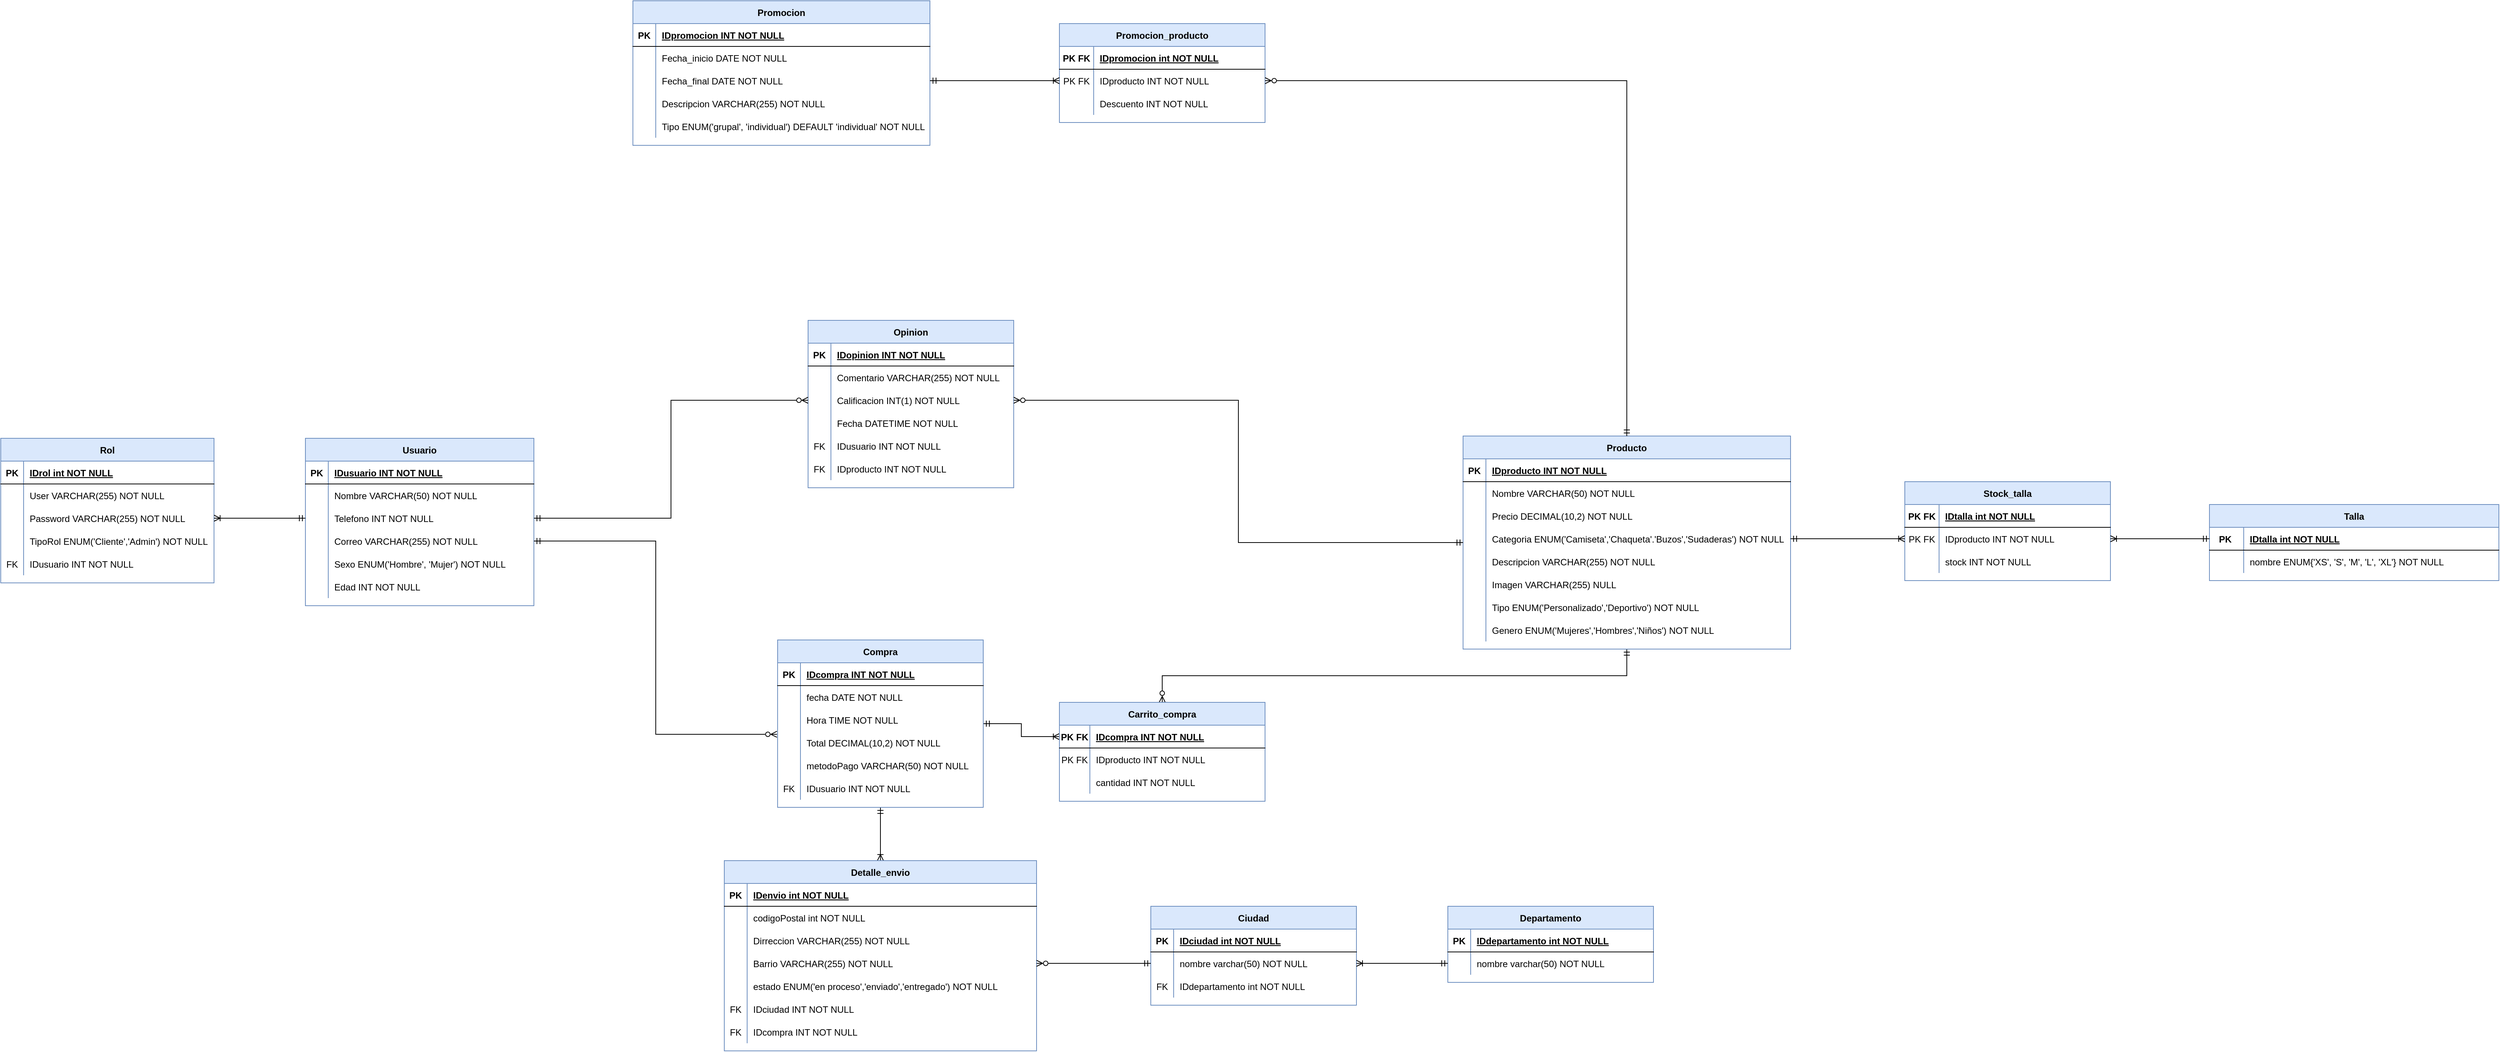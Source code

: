 <mxfile version="24.0.2" type="device">
  <diagram id="R2lEEEUBdFMjLlhIrx00" name="Page-1">
    <mxGraphModel dx="2020" dy="593" grid="1" gridSize="10" guides="1" tooltips="1" connect="1" arrows="1" fold="1" page="1" pageScale="1" pageWidth="850" pageHeight="1100" math="0" shadow="0" extFonts="Permanent Marker^https://fonts.googleapis.com/css?family=Permanent+Marker">
      <root>
        <mxCell id="0" />
        <mxCell id="1" parent="0" />
        <mxCell id="EaXALQcMosza2zez7ZTj-207" value="" style="edgeStyle=orthogonalEdgeStyle;rounded=0;orthogonalLoop=1;jettySize=auto;html=1;endArrow=ERoneToMany;endFill=0;startArrow=ERmandOne;startFill=0;" edge="1" parent="1" source="EaXALQcMosza2zez7ZTj-209" target="EaXALQcMosza2zez7ZTj-269">
          <mxGeometry relative="1" as="geometry" />
        </mxCell>
        <mxCell id="EaXALQcMosza2zez7ZTj-208" style="edgeStyle=orthogonalEdgeStyle;rounded=0;orthogonalLoop=1;jettySize=auto;html=1;exitX=0.5;exitY=1;exitDx=0;exitDy=0;entryX=0.5;entryY=0;entryDx=0;entryDy=0;startArrow=ERmandOne;startFill=0;endArrow=ERoneToMany;endFill=0;" edge="1" parent="1" source="EaXALQcMosza2zez7ZTj-209" target="EaXALQcMosza2zez7ZTj-228">
          <mxGeometry relative="1" as="geometry" />
        </mxCell>
        <mxCell id="EaXALQcMosza2zez7ZTj-209" value="Compra" style="shape=table;startSize=30;container=1;collapsible=1;childLayout=tableLayout;fixedRows=1;rowLines=0;fontStyle=1;align=center;resizeLast=1;fillColor=#dae8fc;strokeColor=#6c8ebf;" vertex="1" parent="1">
          <mxGeometry x="580" y="1120" width="270" height="220" as="geometry">
            <mxRectangle x="120" y="120" width="100" height="30" as="alternateBounds" />
          </mxGeometry>
        </mxCell>
        <mxCell id="EaXALQcMosza2zez7ZTj-210" value="" style="shape=partialRectangle;collapsible=0;dropTarget=0;pointerEvents=0;fillColor=none;points=[[0,0.5],[1,0.5]];portConstraint=eastwest;top=0;left=0;right=0;bottom=1;" vertex="1" parent="EaXALQcMosza2zez7ZTj-209">
          <mxGeometry y="30" width="270" height="30" as="geometry" />
        </mxCell>
        <mxCell id="EaXALQcMosza2zez7ZTj-211" value="PK" style="shape=partialRectangle;overflow=hidden;connectable=0;fillColor=none;top=0;left=0;bottom=0;right=0;fontStyle=1;" vertex="1" parent="EaXALQcMosza2zez7ZTj-210">
          <mxGeometry width="30" height="30" as="geometry">
            <mxRectangle width="30" height="30" as="alternateBounds" />
          </mxGeometry>
        </mxCell>
        <mxCell id="EaXALQcMosza2zez7ZTj-212" value="IDcompra INT NOT NULL " style="shape=partialRectangle;overflow=hidden;connectable=0;fillColor=none;top=0;left=0;bottom=0;right=0;align=left;spacingLeft=6;fontStyle=5;" vertex="1" parent="EaXALQcMosza2zez7ZTj-210">
          <mxGeometry x="30" width="240" height="30" as="geometry">
            <mxRectangle width="240" height="30" as="alternateBounds" />
          </mxGeometry>
        </mxCell>
        <mxCell id="EaXALQcMosza2zez7ZTj-213" value="" style="shape=partialRectangle;collapsible=0;dropTarget=0;pointerEvents=0;fillColor=none;points=[[0,0.5],[1,0.5]];portConstraint=eastwest;top=0;left=0;right=0;bottom=0;" vertex="1" parent="EaXALQcMosza2zez7ZTj-209">
          <mxGeometry y="60" width="270" height="30" as="geometry" />
        </mxCell>
        <mxCell id="EaXALQcMosza2zez7ZTj-214" value="" style="shape=partialRectangle;overflow=hidden;connectable=0;fillColor=none;top=0;left=0;bottom=0;right=0;" vertex="1" parent="EaXALQcMosza2zez7ZTj-213">
          <mxGeometry width="30" height="30" as="geometry">
            <mxRectangle width="30" height="30" as="alternateBounds" />
          </mxGeometry>
        </mxCell>
        <mxCell id="EaXALQcMosza2zez7ZTj-215" value="fecha DATE NOT NULL" style="shape=partialRectangle;overflow=hidden;connectable=0;fillColor=none;top=0;left=0;bottom=0;right=0;align=left;spacingLeft=6;" vertex="1" parent="EaXALQcMosza2zez7ZTj-213">
          <mxGeometry x="30" width="240" height="30" as="geometry">
            <mxRectangle width="240" height="30" as="alternateBounds" />
          </mxGeometry>
        </mxCell>
        <mxCell id="EaXALQcMosza2zez7ZTj-216" style="shape=partialRectangle;collapsible=0;dropTarget=0;pointerEvents=0;fillColor=none;points=[[0,0.5],[1,0.5]];portConstraint=eastwest;top=0;left=0;right=0;bottom=0;" vertex="1" parent="EaXALQcMosza2zez7ZTj-209">
          <mxGeometry y="90" width="270" height="30" as="geometry" />
        </mxCell>
        <mxCell id="EaXALQcMosza2zez7ZTj-217" style="shape=partialRectangle;overflow=hidden;connectable=0;fillColor=none;top=0;left=0;bottom=0;right=0;" vertex="1" parent="EaXALQcMosza2zez7ZTj-216">
          <mxGeometry width="30" height="30" as="geometry">
            <mxRectangle width="30" height="30" as="alternateBounds" />
          </mxGeometry>
        </mxCell>
        <mxCell id="EaXALQcMosza2zez7ZTj-218" value="Hora TIME NOT NULL" style="shape=partialRectangle;overflow=hidden;connectable=0;fillColor=none;top=0;left=0;bottom=0;right=0;align=left;spacingLeft=6;" vertex="1" parent="EaXALQcMosza2zez7ZTj-216">
          <mxGeometry x="30" width="240" height="30" as="geometry">
            <mxRectangle width="240" height="30" as="alternateBounds" />
          </mxGeometry>
        </mxCell>
        <mxCell id="EaXALQcMosza2zez7ZTj-219" style="shape=partialRectangle;collapsible=0;dropTarget=0;pointerEvents=0;fillColor=none;points=[[0,0.5],[1,0.5]];portConstraint=eastwest;top=0;left=0;right=0;bottom=0;" vertex="1" parent="EaXALQcMosza2zez7ZTj-209">
          <mxGeometry y="120" width="270" height="30" as="geometry" />
        </mxCell>
        <mxCell id="EaXALQcMosza2zez7ZTj-220" style="shape=partialRectangle;overflow=hidden;connectable=0;fillColor=none;top=0;left=0;bottom=0;right=0;" vertex="1" parent="EaXALQcMosza2zez7ZTj-219">
          <mxGeometry width="30" height="30" as="geometry">
            <mxRectangle width="30" height="30" as="alternateBounds" />
          </mxGeometry>
        </mxCell>
        <mxCell id="EaXALQcMosza2zez7ZTj-221" value="Total DECIMAL(10,2) NOT NULL" style="shape=partialRectangle;overflow=hidden;connectable=0;fillColor=none;top=0;left=0;bottom=0;right=0;align=left;spacingLeft=6;" vertex="1" parent="EaXALQcMosza2zez7ZTj-219">
          <mxGeometry x="30" width="240" height="30" as="geometry">
            <mxRectangle width="240" height="30" as="alternateBounds" />
          </mxGeometry>
        </mxCell>
        <mxCell id="EaXALQcMosza2zez7ZTj-222" style="shape=partialRectangle;collapsible=0;dropTarget=0;pointerEvents=0;fillColor=none;points=[[0,0.5],[1,0.5]];portConstraint=eastwest;top=0;left=0;right=0;bottom=0;" vertex="1" parent="EaXALQcMosza2zez7ZTj-209">
          <mxGeometry y="150" width="270" height="30" as="geometry" />
        </mxCell>
        <mxCell id="EaXALQcMosza2zez7ZTj-223" style="shape=partialRectangle;overflow=hidden;connectable=0;fillColor=none;top=0;left=0;bottom=0;right=0;" vertex="1" parent="EaXALQcMosza2zez7ZTj-222">
          <mxGeometry width="30" height="30" as="geometry">
            <mxRectangle width="30" height="30" as="alternateBounds" />
          </mxGeometry>
        </mxCell>
        <mxCell id="EaXALQcMosza2zez7ZTj-224" value="metodoPago VARCHAR(50) NOT NULL" style="shape=partialRectangle;overflow=hidden;connectable=0;fillColor=none;top=0;left=0;bottom=0;right=0;align=left;spacingLeft=6;" vertex="1" parent="EaXALQcMosza2zez7ZTj-222">
          <mxGeometry x="30" width="240" height="30" as="geometry">
            <mxRectangle width="240" height="30" as="alternateBounds" />
          </mxGeometry>
        </mxCell>
        <mxCell id="EaXALQcMosza2zez7ZTj-225" style="shape=partialRectangle;collapsible=0;dropTarget=0;pointerEvents=0;fillColor=none;points=[[0,0.5],[1,0.5]];portConstraint=eastwest;top=0;left=0;right=0;bottom=0;" vertex="1" parent="EaXALQcMosza2zez7ZTj-209">
          <mxGeometry y="180" width="270" height="30" as="geometry" />
        </mxCell>
        <mxCell id="EaXALQcMosza2zez7ZTj-226" value="FK" style="shape=partialRectangle;overflow=hidden;connectable=0;fillColor=none;top=0;left=0;bottom=0;right=0;" vertex="1" parent="EaXALQcMosza2zez7ZTj-225">
          <mxGeometry width="30" height="30" as="geometry">
            <mxRectangle width="30" height="30" as="alternateBounds" />
          </mxGeometry>
        </mxCell>
        <mxCell id="EaXALQcMosza2zez7ZTj-227" value="IDusuario INT NOT NULL" style="shape=partialRectangle;overflow=hidden;connectable=0;fillColor=none;top=0;left=0;bottom=0;right=0;align=left;spacingLeft=6;" vertex="1" parent="EaXALQcMosza2zez7ZTj-225">
          <mxGeometry x="30" width="240" height="30" as="geometry">
            <mxRectangle width="240" height="30" as="alternateBounds" />
          </mxGeometry>
        </mxCell>
        <mxCell id="EaXALQcMosza2zez7ZTj-228" value="Detalle_envio" style="shape=table;startSize=30;container=1;collapsible=1;childLayout=tableLayout;fixedRows=1;rowLines=0;fontStyle=1;align=center;resizeLast=1;fillColor=#dae8fc;strokeColor=#6c8ebf;" vertex="1" parent="1">
          <mxGeometry x="510" y="1410" width="410" height="250" as="geometry">
            <mxRectangle x="120" y="120" width="100" height="30" as="alternateBounds" />
          </mxGeometry>
        </mxCell>
        <mxCell id="EaXALQcMosza2zez7ZTj-229" value="" style="shape=partialRectangle;collapsible=0;dropTarget=0;pointerEvents=0;fillColor=none;points=[[0,0.5],[1,0.5]];portConstraint=eastwest;top=0;left=0;right=0;bottom=1;" vertex="1" parent="EaXALQcMosza2zez7ZTj-228">
          <mxGeometry y="30" width="410" height="30" as="geometry" />
        </mxCell>
        <mxCell id="EaXALQcMosza2zez7ZTj-230" value="PK" style="shape=partialRectangle;overflow=hidden;connectable=0;fillColor=none;top=0;left=0;bottom=0;right=0;fontStyle=1;" vertex="1" parent="EaXALQcMosza2zez7ZTj-229">
          <mxGeometry width="30" height="30" as="geometry">
            <mxRectangle width="30" height="30" as="alternateBounds" />
          </mxGeometry>
        </mxCell>
        <mxCell id="EaXALQcMosza2zez7ZTj-231" value="IDenvio int NOT NULL " style="shape=partialRectangle;overflow=hidden;connectable=0;fillColor=none;top=0;left=0;bottom=0;right=0;align=left;spacingLeft=6;fontStyle=5;" vertex="1" parent="EaXALQcMosza2zez7ZTj-229">
          <mxGeometry x="30" width="380" height="30" as="geometry">
            <mxRectangle width="380" height="30" as="alternateBounds" />
          </mxGeometry>
        </mxCell>
        <mxCell id="EaXALQcMosza2zez7ZTj-232" value="" style="shape=partialRectangle;collapsible=0;dropTarget=0;pointerEvents=0;fillColor=none;points=[[0,0.5],[1,0.5]];portConstraint=eastwest;top=0;left=0;right=0;bottom=0;" vertex="1" parent="EaXALQcMosza2zez7ZTj-228">
          <mxGeometry y="60" width="410" height="30" as="geometry" />
        </mxCell>
        <mxCell id="EaXALQcMosza2zez7ZTj-233" value="" style="shape=partialRectangle;overflow=hidden;connectable=0;fillColor=none;top=0;left=0;bottom=0;right=0;" vertex="1" parent="EaXALQcMosza2zez7ZTj-232">
          <mxGeometry width="30" height="30" as="geometry">
            <mxRectangle width="30" height="30" as="alternateBounds" />
          </mxGeometry>
        </mxCell>
        <mxCell id="EaXALQcMosza2zez7ZTj-234" value="codigoPostal int NOT NULL" style="shape=partialRectangle;overflow=hidden;connectable=0;fillColor=none;top=0;left=0;bottom=0;right=0;align=left;spacingLeft=6;" vertex="1" parent="EaXALQcMosza2zez7ZTj-232">
          <mxGeometry x="30" width="380" height="30" as="geometry">
            <mxRectangle width="380" height="30" as="alternateBounds" />
          </mxGeometry>
        </mxCell>
        <mxCell id="EaXALQcMosza2zez7ZTj-235" style="shape=partialRectangle;collapsible=0;dropTarget=0;pointerEvents=0;fillColor=none;points=[[0,0.5],[1,0.5]];portConstraint=eastwest;top=0;left=0;right=0;bottom=0;" vertex="1" parent="EaXALQcMosza2zez7ZTj-228">
          <mxGeometry y="90" width="410" height="30" as="geometry" />
        </mxCell>
        <mxCell id="EaXALQcMosza2zez7ZTj-236" style="shape=partialRectangle;overflow=hidden;connectable=0;fillColor=none;top=0;left=0;bottom=0;right=0;" vertex="1" parent="EaXALQcMosza2zez7ZTj-235">
          <mxGeometry width="30" height="30" as="geometry">
            <mxRectangle width="30" height="30" as="alternateBounds" />
          </mxGeometry>
        </mxCell>
        <mxCell id="EaXALQcMosza2zez7ZTj-237" value="Dirreccion VARCHAR(255) NOT NULL" style="shape=partialRectangle;overflow=hidden;connectable=0;fillColor=none;top=0;left=0;bottom=0;right=0;align=left;spacingLeft=6;" vertex="1" parent="EaXALQcMosza2zez7ZTj-235">
          <mxGeometry x="30" width="380" height="30" as="geometry">
            <mxRectangle width="380" height="30" as="alternateBounds" />
          </mxGeometry>
        </mxCell>
        <mxCell id="EaXALQcMosza2zez7ZTj-238" style="shape=partialRectangle;collapsible=0;dropTarget=0;pointerEvents=0;fillColor=none;points=[[0,0.5],[1,0.5]];portConstraint=eastwest;top=0;left=0;right=0;bottom=0;" vertex="1" parent="EaXALQcMosza2zez7ZTj-228">
          <mxGeometry y="120" width="410" height="30" as="geometry" />
        </mxCell>
        <mxCell id="EaXALQcMosza2zez7ZTj-239" style="shape=partialRectangle;overflow=hidden;connectable=0;fillColor=none;top=0;left=0;bottom=0;right=0;" vertex="1" parent="EaXALQcMosza2zez7ZTj-238">
          <mxGeometry width="30" height="30" as="geometry">
            <mxRectangle width="30" height="30" as="alternateBounds" />
          </mxGeometry>
        </mxCell>
        <mxCell id="EaXALQcMosza2zez7ZTj-240" value="Barrio VARCHAR(255) NOT NULL" style="shape=partialRectangle;overflow=hidden;connectable=0;fillColor=none;top=0;left=0;bottom=0;right=0;align=left;spacingLeft=6;" vertex="1" parent="EaXALQcMosza2zez7ZTj-238">
          <mxGeometry x="30" width="380" height="30" as="geometry">
            <mxRectangle width="380" height="30" as="alternateBounds" />
          </mxGeometry>
        </mxCell>
        <mxCell id="EaXALQcMosza2zez7ZTj-241" style="shape=partialRectangle;collapsible=0;dropTarget=0;pointerEvents=0;fillColor=none;points=[[0,0.5],[1,0.5]];portConstraint=eastwest;top=0;left=0;right=0;bottom=0;" vertex="1" parent="EaXALQcMosza2zez7ZTj-228">
          <mxGeometry y="150" width="410" height="30" as="geometry" />
        </mxCell>
        <mxCell id="EaXALQcMosza2zez7ZTj-242" style="shape=partialRectangle;overflow=hidden;connectable=0;fillColor=none;top=0;left=0;bottom=0;right=0;" vertex="1" parent="EaXALQcMosza2zez7ZTj-241">
          <mxGeometry width="30" height="30" as="geometry">
            <mxRectangle width="30" height="30" as="alternateBounds" />
          </mxGeometry>
        </mxCell>
        <mxCell id="EaXALQcMosza2zez7ZTj-243" value="estado ENUM(&#39;en proceso&#39;,&#39;enviado&#39;,&#39;entregado&#39;) NOT NULL" style="shape=partialRectangle;overflow=hidden;connectable=0;fillColor=none;top=0;left=0;bottom=0;right=0;align=left;spacingLeft=6;" vertex="1" parent="EaXALQcMosza2zez7ZTj-241">
          <mxGeometry x="30" width="380" height="30" as="geometry">
            <mxRectangle width="380" height="30" as="alternateBounds" />
          </mxGeometry>
        </mxCell>
        <mxCell id="EaXALQcMosza2zez7ZTj-244" style="shape=partialRectangle;collapsible=0;dropTarget=0;pointerEvents=0;fillColor=none;points=[[0,0.5],[1,0.5]];portConstraint=eastwest;top=0;left=0;right=0;bottom=0;" vertex="1" parent="EaXALQcMosza2zez7ZTj-228">
          <mxGeometry y="180" width="410" height="30" as="geometry" />
        </mxCell>
        <mxCell id="EaXALQcMosza2zez7ZTj-245" value="FK" style="shape=partialRectangle;overflow=hidden;connectable=0;fillColor=none;top=0;left=0;bottom=0;right=0;" vertex="1" parent="EaXALQcMosza2zez7ZTj-244">
          <mxGeometry width="30" height="30" as="geometry">
            <mxRectangle width="30" height="30" as="alternateBounds" />
          </mxGeometry>
        </mxCell>
        <mxCell id="EaXALQcMosza2zez7ZTj-246" value="IDciudad INT NOT NULL" style="shape=partialRectangle;overflow=hidden;connectable=0;fillColor=none;top=0;left=0;bottom=0;right=0;align=left;spacingLeft=6;" vertex="1" parent="EaXALQcMosza2zez7ZTj-244">
          <mxGeometry x="30" width="380" height="30" as="geometry">
            <mxRectangle width="380" height="30" as="alternateBounds" />
          </mxGeometry>
        </mxCell>
        <mxCell id="EaXALQcMosza2zez7ZTj-247" style="shape=partialRectangle;collapsible=0;dropTarget=0;pointerEvents=0;fillColor=none;points=[[0,0.5],[1,0.5]];portConstraint=eastwest;top=0;left=0;right=0;bottom=0;" vertex="1" parent="EaXALQcMosza2zez7ZTj-228">
          <mxGeometry y="210" width="410" height="30" as="geometry" />
        </mxCell>
        <mxCell id="EaXALQcMosza2zez7ZTj-248" value="FK" style="shape=partialRectangle;overflow=hidden;connectable=0;fillColor=none;top=0;left=0;bottom=0;right=0;" vertex="1" parent="EaXALQcMosza2zez7ZTj-247">
          <mxGeometry width="30" height="30" as="geometry">
            <mxRectangle width="30" height="30" as="alternateBounds" />
          </mxGeometry>
        </mxCell>
        <mxCell id="EaXALQcMosza2zez7ZTj-249" value="IDcompra INT NOT NULL" style="shape=partialRectangle;overflow=hidden;connectable=0;fillColor=none;top=0;left=0;bottom=0;right=0;align=left;spacingLeft=6;" vertex="1" parent="EaXALQcMosza2zez7ZTj-247">
          <mxGeometry x="30" width="380" height="30" as="geometry">
            <mxRectangle width="380" height="30" as="alternateBounds" />
          </mxGeometry>
        </mxCell>
        <mxCell id="EaXALQcMosza2zez7ZTj-250" value="Ciudad" style="shape=table;startSize=30;container=1;collapsible=1;childLayout=tableLayout;fixedRows=1;rowLines=0;fontStyle=1;align=center;resizeLast=1;fillColor=#dae8fc;strokeColor=#6c8ebf;" vertex="1" parent="1">
          <mxGeometry x="1070" y="1470" width="270" height="130" as="geometry">
            <mxRectangle x="120" y="120" width="100" height="30" as="alternateBounds" />
          </mxGeometry>
        </mxCell>
        <mxCell id="EaXALQcMosza2zez7ZTj-251" value="" style="shape=partialRectangle;collapsible=0;dropTarget=0;pointerEvents=0;fillColor=none;points=[[0,0.5],[1,0.5]];portConstraint=eastwest;top=0;left=0;right=0;bottom=1;" vertex="1" parent="EaXALQcMosza2zez7ZTj-250">
          <mxGeometry y="30" width="270" height="30" as="geometry" />
        </mxCell>
        <mxCell id="EaXALQcMosza2zez7ZTj-252" value="PK" style="shape=partialRectangle;overflow=hidden;connectable=0;fillColor=none;top=0;left=0;bottom=0;right=0;fontStyle=1;" vertex="1" parent="EaXALQcMosza2zez7ZTj-251">
          <mxGeometry width="30" height="30" as="geometry">
            <mxRectangle width="30" height="30" as="alternateBounds" />
          </mxGeometry>
        </mxCell>
        <mxCell id="EaXALQcMosza2zez7ZTj-253" value="IDciudad int NOT NULL " style="shape=partialRectangle;overflow=hidden;connectable=0;fillColor=none;top=0;left=0;bottom=0;right=0;align=left;spacingLeft=6;fontStyle=5;" vertex="1" parent="EaXALQcMosza2zez7ZTj-251">
          <mxGeometry x="30" width="240" height="30" as="geometry">
            <mxRectangle width="240" height="30" as="alternateBounds" />
          </mxGeometry>
        </mxCell>
        <mxCell id="EaXALQcMosza2zez7ZTj-254" value="" style="shape=partialRectangle;collapsible=0;dropTarget=0;pointerEvents=0;fillColor=none;points=[[0,0.5],[1,0.5]];portConstraint=eastwest;top=0;left=0;right=0;bottom=0;" vertex="1" parent="EaXALQcMosza2zez7ZTj-250">
          <mxGeometry y="60" width="270" height="30" as="geometry" />
        </mxCell>
        <mxCell id="EaXALQcMosza2zez7ZTj-255" value="" style="shape=partialRectangle;overflow=hidden;connectable=0;fillColor=none;top=0;left=0;bottom=0;right=0;" vertex="1" parent="EaXALQcMosza2zez7ZTj-254">
          <mxGeometry width="30" height="30" as="geometry">
            <mxRectangle width="30" height="30" as="alternateBounds" />
          </mxGeometry>
        </mxCell>
        <mxCell id="EaXALQcMosza2zez7ZTj-256" value="nombre varchar(50) NOT NULL" style="shape=partialRectangle;overflow=hidden;connectable=0;fillColor=none;top=0;left=0;bottom=0;right=0;align=left;spacingLeft=6;" vertex="1" parent="EaXALQcMosza2zez7ZTj-254">
          <mxGeometry x="30" width="240" height="30" as="geometry">
            <mxRectangle width="240" height="30" as="alternateBounds" />
          </mxGeometry>
        </mxCell>
        <mxCell id="EaXALQcMosza2zez7ZTj-257" style="shape=partialRectangle;collapsible=0;dropTarget=0;pointerEvents=0;fillColor=none;points=[[0,0.5],[1,0.5]];portConstraint=eastwest;top=0;left=0;right=0;bottom=0;" vertex="1" parent="EaXALQcMosza2zez7ZTj-250">
          <mxGeometry y="90" width="270" height="30" as="geometry" />
        </mxCell>
        <mxCell id="EaXALQcMosza2zez7ZTj-258" value="FK" style="shape=partialRectangle;overflow=hidden;connectable=0;fillColor=none;top=0;left=0;bottom=0;right=0;" vertex="1" parent="EaXALQcMosza2zez7ZTj-257">
          <mxGeometry width="30" height="30" as="geometry">
            <mxRectangle width="30" height="30" as="alternateBounds" />
          </mxGeometry>
        </mxCell>
        <mxCell id="EaXALQcMosza2zez7ZTj-259" value="IDdepartamento int NOT NULL" style="shape=partialRectangle;overflow=hidden;connectable=0;fillColor=none;top=0;left=0;bottom=0;right=0;align=left;spacingLeft=6;" vertex="1" parent="EaXALQcMosza2zez7ZTj-257">
          <mxGeometry x="30" width="240" height="30" as="geometry">
            <mxRectangle width="240" height="30" as="alternateBounds" />
          </mxGeometry>
        </mxCell>
        <mxCell id="EaXALQcMosza2zez7ZTj-260" value="Departamento" style="shape=table;startSize=30;container=1;collapsible=1;childLayout=tableLayout;fixedRows=1;rowLines=0;fontStyle=1;align=center;resizeLast=1;fillColor=#dae8fc;strokeColor=#6c8ebf;" vertex="1" parent="1">
          <mxGeometry x="1460" y="1470" width="270" height="100" as="geometry">
            <mxRectangle x="120" y="120" width="100" height="30" as="alternateBounds" />
          </mxGeometry>
        </mxCell>
        <mxCell id="EaXALQcMosza2zez7ZTj-261" value="" style="shape=partialRectangle;collapsible=0;dropTarget=0;pointerEvents=0;fillColor=none;points=[[0,0.5],[1,0.5]];portConstraint=eastwest;top=0;left=0;right=0;bottom=1;" vertex="1" parent="EaXALQcMosza2zez7ZTj-260">
          <mxGeometry y="30" width="270" height="30" as="geometry" />
        </mxCell>
        <mxCell id="EaXALQcMosza2zez7ZTj-262" value="PK" style="shape=partialRectangle;overflow=hidden;connectable=0;fillColor=none;top=0;left=0;bottom=0;right=0;fontStyle=1;" vertex="1" parent="EaXALQcMosza2zez7ZTj-261">
          <mxGeometry width="30" height="30" as="geometry">
            <mxRectangle width="30" height="30" as="alternateBounds" />
          </mxGeometry>
        </mxCell>
        <mxCell id="EaXALQcMosza2zez7ZTj-263" value="IDdepartamento int NOT NULL " style="shape=partialRectangle;overflow=hidden;connectable=0;fillColor=none;top=0;left=0;bottom=0;right=0;align=left;spacingLeft=6;fontStyle=5;" vertex="1" parent="EaXALQcMosza2zez7ZTj-261">
          <mxGeometry x="30" width="240" height="30" as="geometry">
            <mxRectangle width="240" height="30" as="alternateBounds" />
          </mxGeometry>
        </mxCell>
        <mxCell id="EaXALQcMosza2zez7ZTj-264" value="" style="shape=partialRectangle;collapsible=0;dropTarget=0;pointerEvents=0;fillColor=none;points=[[0,0.5],[1,0.5]];portConstraint=eastwest;top=0;left=0;right=0;bottom=0;" vertex="1" parent="EaXALQcMosza2zez7ZTj-260">
          <mxGeometry y="60" width="270" height="30" as="geometry" />
        </mxCell>
        <mxCell id="EaXALQcMosza2zez7ZTj-265" value="" style="shape=partialRectangle;overflow=hidden;connectable=0;fillColor=none;top=0;left=0;bottom=0;right=0;" vertex="1" parent="EaXALQcMosza2zez7ZTj-264">
          <mxGeometry width="30" height="30" as="geometry">
            <mxRectangle width="30" height="30" as="alternateBounds" />
          </mxGeometry>
        </mxCell>
        <mxCell id="EaXALQcMosza2zez7ZTj-266" value="nombre varchar(50) NOT NULL" style="shape=partialRectangle;overflow=hidden;connectable=0;fillColor=none;top=0;left=0;bottom=0;right=0;align=left;spacingLeft=6;" vertex="1" parent="EaXALQcMosza2zez7ZTj-264">
          <mxGeometry x="30" width="240" height="30" as="geometry">
            <mxRectangle width="240" height="30" as="alternateBounds" />
          </mxGeometry>
        </mxCell>
        <mxCell id="EaXALQcMosza2zez7ZTj-267" style="edgeStyle=orthogonalEdgeStyle;rounded=0;orthogonalLoop=1;jettySize=auto;html=1;exitX=0.5;exitY=0;exitDx=0;exitDy=0;entryX=0.5;entryY=1;entryDx=0;entryDy=0;endArrow=ERmandOne;endFill=0;startArrow=ERzeroToMany;startFill=0;" edge="1" parent="1" source="EaXALQcMosza2zez7ZTj-268" target="EaXALQcMosza2zez7ZTj-278">
          <mxGeometry relative="1" as="geometry" />
        </mxCell>
        <mxCell id="EaXALQcMosza2zez7ZTj-268" value="Carrito_compra" style="shape=table;startSize=30;container=1;collapsible=1;childLayout=tableLayout;fixedRows=1;rowLines=0;fontStyle=1;align=center;resizeLast=1;fillColor=#dae8fc;strokeColor=#6c8ebf;" vertex="1" parent="1">
          <mxGeometry x="950" y="1202" width="270" height="130" as="geometry">
            <mxRectangle x="120" y="120" width="100" height="30" as="alternateBounds" />
          </mxGeometry>
        </mxCell>
        <mxCell id="EaXALQcMosza2zez7ZTj-269" value="" style="shape=partialRectangle;collapsible=0;dropTarget=0;pointerEvents=0;fillColor=none;points=[[0,0.5],[1,0.5]];portConstraint=eastwest;top=0;left=0;right=0;bottom=1;" vertex="1" parent="EaXALQcMosza2zez7ZTj-268">
          <mxGeometry y="30" width="270" height="30" as="geometry" />
        </mxCell>
        <mxCell id="EaXALQcMosza2zez7ZTj-270" value="PK FK" style="shape=partialRectangle;overflow=hidden;connectable=0;fillColor=none;top=0;left=0;bottom=0;right=0;fontStyle=1;" vertex="1" parent="EaXALQcMosza2zez7ZTj-269">
          <mxGeometry width="40" height="30" as="geometry">
            <mxRectangle width="40" height="30" as="alternateBounds" />
          </mxGeometry>
        </mxCell>
        <mxCell id="EaXALQcMosza2zez7ZTj-271" value="IDcompra INT NOT NULL " style="shape=partialRectangle;overflow=hidden;connectable=0;fillColor=none;top=0;left=0;bottom=0;right=0;align=left;spacingLeft=6;fontStyle=5;" vertex="1" parent="EaXALQcMosza2zez7ZTj-269">
          <mxGeometry x="40" width="230" height="30" as="geometry">
            <mxRectangle width="230" height="30" as="alternateBounds" />
          </mxGeometry>
        </mxCell>
        <mxCell id="EaXALQcMosza2zez7ZTj-272" value="" style="shape=partialRectangle;collapsible=0;dropTarget=0;pointerEvents=0;fillColor=none;points=[[0,0.5],[1,0.5]];portConstraint=eastwest;top=0;left=0;right=0;bottom=0;" vertex="1" parent="EaXALQcMosza2zez7ZTj-268">
          <mxGeometry y="60" width="270" height="30" as="geometry" />
        </mxCell>
        <mxCell id="EaXALQcMosza2zez7ZTj-273" value="PK FK" style="shape=partialRectangle;overflow=hidden;connectable=0;fillColor=none;top=0;left=0;bottom=0;right=0;" vertex="1" parent="EaXALQcMosza2zez7ZTj-272">
          <mxGeometry width="40" height="30" as="geometry">
            <mxRectangle width="40" height="30" as="alternateBounds" />
          </mxGeometry>
        </mxCell>
        <mxCell id="EaXALQcMosza2zez7ZTj-274" value="IDproducto INT NOT NULL" style="shape=partialRectangle;overflow=hidden;connectable=0;fillColor=none;top=0;left=0;bottom=0;right=0;align=left;spacingLeft=6;" vertex="1" parent="EaXALQcMosza2zez7ZTj-272">
          <mxGeometry x="40" width="230" height="30" as="geometry">
            <mxRectangle width="230" height="30" as="alternateBounds" />
          </mxGeometry>
        </mxCell>
        <mxCell id="EaXALQcMosza2zez7ZTj-275" style="shape=partialRectangle;collapsible=0;dropTarget=0;pointerEvents=0;fillColor=none;points=[[0,0.5],[1,0.5]];portConstraint=eastwest;top=0;left=0;right=0;bottom=0;" vertex="1" parent="EaXALQcMosza2zez7ZTj-268">
          <mxGeometry y="90" width="270" height="30" as="geometry" />
        </mxCell>
        <mxCell id="EaXALQcMosza2zez7ZTj-276" style="shape=partialRectangle;overflow=hidden;connectable=0;fillColor=none;top=0;left=0;bottom=0;right=0;" vertex="1" parent="EaXALQcMosza2zez7ZTj-275">
          <mxGeometry width="40" height="30" as="geometry">
            <mxRectangle width="40" height="30" as="alternateBounds" />
          </mxGeometry>
        </mxCell>
        <mxCell id="EaXALQcMosza2zez7ZTj-277" value="cantidad INT NOT NULL" style="shape=partialRectangle;overflow=hidden;connectable=0;fillColor=none;top=0;left=0;bottom=0;right=0;align=left;spacingLeft=6;" vertex="1" parent="EaXALQcMosza2zez7ZTj-275">
          <mxGeometry x="40" width="230" height="30" as="geometry">
            <mxRectangle width="230" height="30" as="alternateBounds" />
          </mxGeometry>
        </mxCell>
        <mxCell id="EaXALQcMosza2zez7ZTj-278" value="Producto" style="shape=table;startSize=30;container=1;collapsible=1;childLayout=tableLayout;fixedRows=1;rowLines=0;fontStyle=1;align=center;resizeLast=1;fillColor=#dae8fc;strokeColor=#6c8ebf;" vertex="1" parent="1">
          <mxGeometry x="1480" y="852" width="430" height="280" as="geometry">
            <mxRectangle x="120" y="120" width="100" height="30" as="alternateBounds" />
          </mxGeometry>
        </mxCell>
        <mxCell id="EaXALQcMosza2zez7ZTj-279" value="" style="shape=partialRectangle;collapsible=0;dropTarget=0;pointerEvents=0;fillColor=none;points=[[0,0.5],[1,0.5]];portConstraint=eastwest;top=0;left=0;right=0;bottom=1;" vertex="1" parent="EaXALQcMosza2zez7ZTj-278">
          <mxGeometry y="30" width="430" height="30" as="geometry" />
        </mxCell>
        <mxCell id="EaXALQcMosza2zez7ZTj-280" value="PK" style="shape=partialRectangle;overflow=hidden;connectable=0;fillColor=none;top=0;left=0;bottom=0;right=0;fontStyle=1;" vertex="1" parent="EaXALQcMosza2zez7ZTj-279">
          <mxGeometry width="30" height="30" as="geometry">
            <mxRectangle width="30" height="30" as="alternateBounds" />
          </mxGeometry>
        </mxCell>
        <mxCell id="EaXALQcMosza2zez7ZTj-281" value="IDproducto INT NOT NULL " style="shape=partialRectangle;overflow=hidden;connectable=0;fillColor=none;top=0;left=0;bottom=0;right=0;align=left;spacingLeft=6;fontStyle=5;" vertex="1" parent="EaXALQcMosza2zez7ZTj-279">
          <mxGeometry x="30" width="400" height="30" as="geometry">
            <mxRectangle width="400" height="30" as="alternateBounds" />
          </mxGeometry>
        </mxCell>
        <mxCell id="EaXALQcMosza2zez7ZTj-282" value="" style="shape=partialRectangle;collapsible=0;dropTarget=0;pointerEvents=0;fillColor=none;points=[[0,0.5],[1,0.5]];portConstraint=eastwest;top=0;left=0;right=0;bottom=0;" vertex="1" parent="EaXALQcMosza2zez7ZTj-278">
          <mxGeometry y="60" width="430" height="30" as="geometry" />
        </mxCell>
        <mxCell id="EaXALQcMosza2zez7ZTj-283" value="" style="shape=partialRectangle;overflow=hidden;connectable=0;fillColor=none;top=0;left=0;bottom=0;right=0;" vertex="1" parent="EaXALQcMosza2zez7ZTj-282">
          <mxGeometry width="30" height="30" as="geometry">
            <mxRectangle width="30" height="30" as="alternateBounds" />
          </mxGeometry>
        </mxCell>
        <mxCell id="EaXALQcMosza2zez7ZTj-284" value="Nombre VARCHAR(50) NOT NULL" style="shape=partialRectangle;overflow=hidden;connectable=0;fillColor=none;top=0;left=0;bottom=0;right=0;align=left;spacingLeft=6;" vertex="1" parent="EaXALQcMosza2zez7ZTj-282">
          <mxGeometry x="30" width="400" height="30" as="geometry">
            <mxRectangle width="400" height="30" as="alternateBounds" />
          </mxGeometry>
        </mxCell>
        <mxCell id="EaXALQcMosza2zez7ZTj-285" style="shape=partialRectangle;collapsible=0;dropTarget=0;pointerEvents=0;fillColor=none;points=[[0,0.5],[1,0.5]];portConstraint=eastwest;top=0;left=0;right=0;bottom=0;" vertex="1" parent="EaXALQcMosza2zez7ZTj-278">
          <mxGeometry y="90" width="430" height="30" as="geometry" />
        </mxCell>
        <mxCell id="EaXALQcMosza2zez7ZTj-286" style="shape=partialRectangle;overflow=hidden;connectable=0;fillColor=none;top=0;left=0;bottom=0;right=0;" vertex="1" parent="EaXALQcMosza2zez7ZTj-285">
          <mxGeometry width="30" height="30" as="geometry">
            <mxRectangle width="30" height="30" as="alternateBounds" />
          </mxGeometry>
        </mxCell>
        <mxCell id="EaXALQcMosza2zez7ZTj-287" value="Precio DECIMAL(10,2) NOT NULL" style="shape=partialRectangle;overflow=hidden;connectable=0;fillColor=none;top=0;left=0;bottom=0;right=0;align=left;spacingLeft=6;" vertex="1" parent="EaXALQcMosza2zez7ZTj-285">
          <mxGeometry x="30" width="400" height="30" as="geometry">
            <mxRectangle width="400" height="30" as="alternateBounds" />
          </mxGeometry>
        </mxCell>
        <mxCell id="EaXALQcMosza2zez7ZTj-288" style="shape=partialRectangle;collapsible=0;dropTarget=0;pointerEvents=0;fillColor=none;points=[[0,0.5],[1,0.5]];portConstraint=eastwest;top=0;left=0;right=0;bottom=0;" vertex="1" parent="EaXALQcMosza2zez7ZTj-278">
          <mxGeometry y="120" width="430" height="30" as="geometry" />
        </mxCell>
        <mxCell id="EaXALQcMosza2zez7ZTj-289" style="shape=partialRectangle;overflow=hidden;connectable=0;fillColor=none;top=0;left=0;bottom=0;right=0;" vertex="1" parent="EaXALQcMosza2zez7ZTj-288">
          <mxGeometry width="30" height="30" as="geometry">
            <mxRectangle width="30" height="30" as="alternateBounds" />
          </mxGeometry>
        </mxCell>
        <mxCell id="EaXALQcMosza2zez7ZTj-290" value="Categoria ENUM(&#39;Camiseta&#39;,&#39;Chaqueta&#39;.&#39;Buzos&#39;,&#39;Sudaderas&#39;) NOT NULL" style="shape=partialRectangle;overflow=hidden;connectable=0;fillColor=none;top=0;left=0;bottom=0;right=0;align=left;spacingLeft=6;" vertex="1" parent="EaXALQcMosza2zez7ZTj-288">
          <mxGeometry x="30" width="400" height="30" as="geometry">
            <mxRectangle width="400" height="30" as="alternateBounds" />
          </mxGeometry>
        </mxCell>
        <mxCell id="EaXALQcMosza2zez7ZTj-291" style="shape=partialRectangle;collapsible=0;dropTarget=0;pointerEvents=0;fillColor=none;points=[[0,0.5],[1,0.5]];portConstraint=eastwest;top=0;left=0;right=0;bottom=0;" vertex="1" parent="EaXALQcMosza2zez7ZTj-278">
          <mxGeometry y="150" width="430" height="30" as="geometry" />
        </mxCell>
        <mxCell id="EaXALQcMosza2zez7ZTj-292" style="shape=partialRectangle;overflow=hidden;connectable=0;fillColor=none;top=0;left=0;bottom=0;right=0;" vertex="1" parent="EaXALQcMosza2zez7ZTj-291">
          <mxGeometry width="30" height="30" as="geometry">
            <mxRectangle width="30" height="30" as="alternateBounds" />
          </mxGeometry>
        </mxCell>
        <mxCell id="EaXALQcMosza2zez7ZTj-293" value="Descripcion VARCHAR(255) NOT NULL" style="shape=partialRectangle;overflow=hidden;connectable=0;fillColor=none;top=0;left=0;bottom=0;right=0;align=left;spacingLeft=6;" vertex="1" parent="EaXALQcMosza2zez7ZTj-291">
          <mxGeometry x="30" width="400" height="30" as="geometry">
            <mxRectangle width="400" height="30" as="alternateBounds" />
          </mxGeometry>
        </mxCell>
        <mxCell id="EaXALQcMosza2zez7ZTj-297" style="shape=partialRectangle;collapsible=0;dropTarget=0;pointerEvents=0;fillColor=none;points=[[0,0.5],[1,0.5]];portConstraint=eastwest;top=0;left=0;right=0;bottom=0;" vertex="1" parent="EaXALQcMosza2zez7ZTj-278">
          <mxGeometry y="180" width="430" height="30" as="geometry" />
        </mxCell>
        <mxCell id="EaXALQcMosza2zez7ZTj-298" style="shape=partialRectangle;overflow=hidden;connectable=0;fillColor=none;top=0;left=0;bottom=0;right=0;" vertex="1" parent="EaXALQcMosza2zez7ZTj-297">
          <mxGeometry width="30" height="30" as="geometry">
            <mxRectangle width="30" height="30" as="alternateBounds" />
          </mxGeometry>
        </mxCell>
        <mxCell id="EaXALQcMosza2zez7ZTj-299" value="Imagen VARCHAR(255) NULL" style="shape=partialRectangle;overflow=hidden;connectable=0;fillColor=none;top=0;left=0;bottom=0;right=0;align=left;spacingLeft=6;" vertex="1" parent="EaXALQcMosza2zez7ZTj-297">
          <mxGeometry x="30" width="400" height="30" as="geometry">
            <mxRectangle width="400" height="30" as="alternateBounds" />
          </mxGeometry>
        </mxCell>
        <mxCell id="EaXALQcMosza2zez7ZTj-300" style="shape=partialRectangle;collapsible=0;dropTarget=0;pointerEvents=0;fillColor=none;points=[[0,0.5],[1,0.5]];portConstraint=eastwest;top=0;left=0;right=0;bottom=0;" vertex="1" parent="EaXALQcMosza2zez7ZTj-278">
          <mxGeometry y="210" width="430" height="30" as="geometry" />
        </mxCell>
        <mxCell id="EaXALQcMosza2zez7ZTj-301" style="shape=partialRectangle;overflow=hidden;connectable=0;fillColor=none;top=0;left=0;bottom=0;right=0;" vertex="1" parent="EaXALQcMosza2zez7ZTj-300">
          <mxGeometry width="30" height="30" as="geometry">
            <mxRectangle width="30" height="30" as="alternateBounds" />
          </mxGeometry>
        </mxCell>
        <mxCell id="EaXALQcMosza2zez7ZTj-302" value="Tipo ENUM(&#39;Personalizado&#39;,&#39;Deportivo&#39;) NOT NULL" style="shape=partialRectangle;overflow=hidden;connectable=0;fillColor=none;top=0;left=0;bottom=0;right=0;align=left;spacingLeft=6;" vertex="1" parent="EaXALQcMosza2zez7ZTj-300">
          <mxGeometry x="30" width="400" height="30" as="geometry">
            <mxRectangle width="400" height="30" as="alternateBounds" />
          </mxGeometry>
        </mxCell>
        <mxCell id="EaXALQcMosza2zez7ZTj-303" style="shape=partialRectangle;collapsible=0;dropTarget=0;pointerEvents=0;fillColor=none;points=[[0,0.5],[1,0.5]];portConstraint=eastwest;top=0;left=0;right=0;bottom=0;" vertex="1" parent="EaXALQcMosza2zez7ZTj-278">
          <mxGeometry y="240" width="430" height="30" as="geometry" />
        </mxCell>
        <mxCell id="EaXALQcMosza2zez7ZTj-304" style="shape=partialRectangle;overflow=hidden;connectable=0;fillColor=none;top=0;left=0;bottom=0;right=0;" vertex="1" parent="EaXALQcMosza2zez7ZTj-303">
          <mxGeometry width="30" height="30" as="geometry">
            <mxRectangle width="30" height="30" as="alternateBounds" />
          </mxGeometry>
        </mxCell>
        <mxCell id="EaXALQcMosza2zez7ZTj-305" value="Genero ENUM(&#39;Mujeres&#39;,&#39;Hombres&#39;,&#39;Niños&#39;) NOT NULL" style="shape=partialRectangle;overflow=hidden;connectable=0;fillColor=none;top=0;left=0;bottom=0;right=0;align=left;spacingLeft=6;" vertex="1" parent="EaXALQcMosza2zez7ZTj-303">
          <mxGeometry x="30" width="400" height="30" as="geometry">
            <mxRectangle width="400" height="30" as="alternateBounds" />
          </mxGeometry>
        </mxCell>
        <mxCell id="EaXALQcMosza2zez7ZTj-306" value="Opinion" style="shape=table;startSize=30;container=1;collapsible=1;childLayout=tableLayout;fixedRows=1;rowLines=0;fontStyle=1;align=center;resizeLast=1;fillColor=#dae8fc;strokeColor=#6c8ebf;" vertex="1" parent="1">
          <mxGeometry x="620" y="700" width="270" height="220" as="geometry">
            <mxRectangle x="120" y="120" width="100" height="30" as="alternateBounds" />
          </mxGeometry>
        </mxCell>
        <mxCell id="EaXALQcMosza2zez7ZTj-307" value="" style="shape=partialRectangle;collapsible=0;dropTarget=0;pointerEvents=0;fillColor=none;points=[[0,0.5],[1,0.5]];portConstraint=eastwest;top=0;left=0;right=0;bottom=1;" vertex="1" parent="EaXALQcMosza2zez7ZTj-306">
          <mxGeometry y="30" width="270" height="30" as="geometry" />
        </mxCell>
        <mxCell id="EaXALQcMosza2zez7ZTj-308" value="PK" style="shape=partialRectangle;overflow=hidden;connectable=0;fillColor=none;top=0;left=0;bottom=0;right=0;fontStyle=1;" vertex="1" parent="EaXALQcMosza2zez7ZTj-307">
          <mxGeometry width="30" height="30" as="geometry">
            <mxRectangle width="30" height="30" as="alternateBounds" />
          </mxGeometry>
        </mxCell>
        <mxCell id="EaXALQcMosza2zez7ZTj-309" value="IDopinion INT NOT NULL " style="shape=partialRectangle;overflow=hidden;connectable=0;fillColor=none;top=0;left=0;bottom=0;right=0;align=left;spacingLeft=6;fontStyle=5;" vertex="1" parent="EaXALQcMosza2zez7ZTj-307">
          <mxGeometry x="30" width="240" height="30" as="geometry">
            <mxRectangle width="240" height="30" as="alternateBounds" />
          </mxGeometry>
        </mxCell>
        <mxCell id="EaXALQcMosza2zez7ZTj-310" value="" style="shape=partialRectangle;collapsible=0;dropTarget=0;pointerEvents=0;fillColor=none;points=[[0,0.5],[1,0.5]];portConstraint=eastwest;top=0;left=0;right=0;bottom=0;" vertex="1" parent="EaXALQcMosza2zez7ZTj-306">
          <mxGeometry y="60" width="270" height="30" as="geometry" />
        </mxCell>
        <mxCell id="EaXALQcMosza2zez7ZTj-311" value="" style="shape=partialRectangle;overflow=hidden;connectable=0;fillColor=none;top=0;left=0;bottom=0;right=0;" vertex="1" parent="EaXALQcMosza2zez7ZTj-310">
          <mxGeometry width="30" height="30" as="geometry">
            <mxRectangle width="30" height="30" as="alternateBounds" />
          </mxGeometry>
        </mxCell>
        <mxCell id="EaXALQcMosza2zez7ZTj-312" value="Comentario VARCHAR(255) NOT NULL" style="shape=partialRectangle;overflow=hidden;connectable=0;fillColor=none;top=0;left=0;bottom=0;right=0;align=left;spacingLeft=6;" vertex="1" parent="EaXALQcMosza2zez7ZTj-310">
          <mxGeometry x="30" width="240" height="30" as="geometry">
            <mxRectangle width="240" height="30" as="alternateBounds" />
          </mxGeometry>
        </mxCell>
        <mxCell id="EaXALQcMosza2zez7ZTj-313" style="shape=partialRectangle;collapsible=0;dropTarget=0;pointerEvents=0;fillColor=none;points=[[0,0.5],[1,0.5]];portConstraint=eastwest;top=0;left=0;right=0;bottom=0;" vertex="1" parent="EaXALQcMosza2zez7ZTj-306">
          <mxGeometry y="90" width="270" height="30" as="geometry" />
        </mxCell>
        <mxCell id="EaXALQcMosza2zez7ZTj-314" style="shape=partialRectangle;overflow=hidden;connectable=0;fillColor=none;top=0;left=0;bottom=0;right=0;" vertex="1" parent="EaXALQcMosza2zez7ZTj-313">
          <mxGeometry width="30" height="30" as="geometry">
            <mxRectangle width="30" height="30" as="alternateBounds" />
          </mxGeometry>
        </mxCell>
        <mxCell id="EaXALQcMosza2zez7ZTj-315" value="Calificacion INT(1) NOT NULL" style="shape=partialRectangle;overflow=hidden;connectable=0;fillColor=none;top=0;left=0;bottom=0;right=0;align=left;spacingLeft=6;" vertex="1" parent="EaXALQcMosza2zez7ZTj-313">
          <mxGeometry x="30" width="240" height="30" as="geometry">
            <mxRectangle width="240" height="30" as="alternateBounds" />
          </mxGeometry>
        </mxCell>
        <mxCell id="EaXALQcMosza2zez7ZTj-316" style="shape=partialRectangle;collapsible=0;dropTarget=0;pointerEvents=0;fillColor=none;points=[[0,0.5],[1,0.5]];portConstraint=eastwest;top=0;left=0;right=0;bottom=0;" vertex="1" parent="EaXALQcMosza2zez7ZTj-306">
          <mxGeometry y="120" width="270" height="30" as="geometry" />
        </mxCell>
        <mxCell id="EaXALQcMosza2zez7ZTj-317" style="shape=partialRectangle;overflow=hidden;connectable=0;fillColor=none;top=0;left=0;bottom=0;right=0;" vertex="1" parent="EaXALQcMosza2zez7ZTj-316">
          <mxGeometry width="30" height="30" as="geometry">
            <mxRectangle width="30" height="30" as="alternateBounds" />
          </mxGeometry>
        </mxCell>
        <mxCell id="EaXALQcMosza2zez7ZTj-318" value="Fecha DATETIME NOT NULL" style="shape=partialRectangle;overflow=hidden;connectable=0;fillColor=none;top=0;left=0;bottom=0;right=0;align=left;spacingLeft=6;" vertex="1" parent="EaXALQcMosza2zez7ZTj-316">
          <mxGeometry x="30" width="240" height="30" as="geometry">
            <mxRectangle width="240" height="30" as="alternateBounds" />
          </mxGeometry>
        </mxCell>
        <mxCell id="EaXALQcMosza2zez7ZTj-319" style="shape=partialRectangle;collapsible=0;dropTarget=0;pointerEvents=0;fillColor=none;points=[[0,0.5],[1,0.5]];portConstraint=eastwest;top=0;left=0;right=0;bottom=0;" vertex="1" parent="EaXALQcMosza2zez7ZTj-306">
          <mxGeometry y="150" width="270" height="30" as="geometry" />
        </mxCell>
        <mxCell id="EaXALQcMosza2zez7ZTj-320" value="FK" style="shape=partialRectangle;overflow=hidden;connectable=0;fillColor=none;top=0;left=0;bottom=0;right=0;" vertex="1" parent="EaXALQcMosza2zez7ZTj-319">
          <mxGeometry width="30" height="30" as="geometry">
            <mxRectangle width="30" height="30" as="alternateBounds" />
          </mxGeometry>
        </mxCell>
        <mxCell id="EaXALQcMosza2zez7ZTj-321" value="IDusuario INT NOT NULL" style="shape=partialRectangle;overflow=hidden;connectable=0;fillColor=none;top=0;left=0;bottom=0;right=0;align=left;spacingLeft=6;" vertex="1" parent="EaXALQcMosza2zez7ZTj-319">
          <mxGeometry x="30" width="240" height="30" as="geometry">
            <mxRectangle width="240" height="30" as="alternateBounds" />
          </mxGeometry>
        </mxCell>
        <mxCell id="EaXALQcMosza2zez7ZTj-322" style="shape=partialRectangle;collapsible=0;dropTarget=0;pointerEvents=0;fillColor=none;points=[[0,0.5],[1,0.5]];portConstraint=eastwest;top=0;left=0;right=0;bottom=0;" vertex="1" parent="EaXALQcMosza2zez7ZTj-306">
          <mxGeometry y="180" width="270" height="30" as="geometry" />
        </mxCell>
        <mxCell id="EaXALQcMosza2zez7ZTj-323" value="FK" style="shape=partialRectangle;overflow=hidden;connectable=0;fillColor=none;top=0;left=0;bottom=0;right=0;" vertex="1" parent="EaXALQcMosza2zez7ZTj-322">
          <mxGeometry width="30" height="30" as="geometry">
            <mxRectangle width="30" height="30" as="alternateBounds" />
          </mxGeometry>
        </mxCell>
        <mxCell id="EaXALQcMosza2zez7ZTj-324" value="IDproducto INT NOT NULL" style="shape=partialRectangle;overflow=hidden;connectable=0;fillColor=none;top=0;left=0;bottom=0;right=0;align=left;spacingLeft=6;" vertex="1" parent="EaXALQcMosza2zez7ZTj-322">
          <mxGeometry x="30" width="240" height="30" as="geometry">
            <mxRectangle width="240" height="30" as="alternateBounds" />
          </mxGeometry>
        </mxCell>
        <mxCell id="EaXALQcMosza2zez7ZTj-325" value="Usuario" style="shape=table;startSize=30;container=1;collapsible=1;childLayout=tableLayout;fixedRows=1;rowLines=0;fontStyle=1;align=center;resizeLast=1;fillColor=#dae8fc;strokeColor=#6c8ebf;" vertex="1" parent="1">
          <mxGeometry x="-40" y="855" width="300" height="220" as="geometry">
            <mxRectangle x="120" y="120" width="100" height="30" as="alternateBounds" />
          </mxGeometry>
        </mxCell>
        <mxCell id="EaXALQcMosza2zez7ZTj-326" value="" style="shape=partialRectangle;collapsible=0;dropTarget=0;pointerEvents=0;fillColor=none;points=[[0,0.5],[1,0.5]];portConstraint=eastwest;top=0;left=0;right=0;bottom=1;" vertex="1" parent="EaXALQcMosza2zez7ZTj-325">
          <mxGeometry y="30" width="300" height="30" as="geometry" />
        </mxCell>
        <mxCell id="EaXALQcMosza2zez7ZTj-327" value="PK" style="shape=partialRectangle;overflow=hidden;connectable=0;fillColor=none;top=0;left=0;bottom=0;right=0;fontStyle=1;" vertex="1" parent="EaXALQcMosza2zez7ZTj-326">
          <mxGeometry width="30" height="30" as="geometry">
            <mxRectangle width="30" height="30" as="alternateBounds" />
          </mxGeometry>
        </mxCell>
        <mxCell id="EaXALQcMosza2zez7ZTj-328" value="IDusuario INT NOT NULL " style="shape=partialRectangle;overflow=hidden;connectable=0;fillColor=none;top=0;left=0;bottom=0;right=0;align=left;spacingLeft=6;fontStyle=5;" vertex="1" parent="EaXALQcMosza2zez7ZTj-326">
          <mxGeometry x="30" width="270" height="30" as="geometry">
            <mxRectangle width="270" height="30" as="alternateBounds" />
          </mxGeometry>
        </mxCell>
        <mxCell id="EaXALQcMosza2zez7ZTj-329" value="" style="shape=partialRectangle;collapsible=0;dropTarget=0;pointerEvents=0;fillColor=none;points=[[0,0.5],[1,0.5]];portConstraint=eastwest;top=0;left=0;right=0;bottom=0;" vertex="1" parent="EaXALQcMosza2zez7ZTj-325">
          <mxGeometry y="60" width="300" height="30" as="geometry" />
        </mxCell>
        <mxCell id="EaXALQcMosza2zez7ZTj-330" value="" style="shape=partialRectangle;overflow=hidden;connectable=0;fillColor=none;top=0;left=0;bottom=0;right=0;" vertex="1" parent="EaXALQcMosza2zez7ZTj-329">
          <mxGeometry width="30" height="30" as="geometry">
            <mxRectangle width="30" height="30" as="alternateBounds" />
          </mxGeometry>
        </mxCell>
        <mxCell id="EaXALQcMosza2zez7ZTj-331" value="Nombre VARCHAR(50) NOT NULL" style="shape=partialRectangle;overflow=hidden;connectable=0;fillColor=none;top=0;left=0;bottom=0;right=0;align=left;spacingLeft=6;" vertex="1" parent="EaXALQcMosza2zez7ZTj-329">
          <mxGeometry x="30" width="270" height="30" as="geometry">
            <mxRectangle width="270" height="30" as="alternateBounds" />
          </mxGeometry>
        </mxCell>
        <mxCell id="EaXALQcMosza2zez7ZTj-332" style="shape=partialRectangle;collapsible=0;dropTarget=0;pointerEvents=0;fillColor=none;points=[[0,0.5],[1,0.5]];portConstraint=eastwest;top=0;left=0;right=0;bottom=0;" vertex="1" parent="EaXALQcMosza2zez7ZTj-325">
          <mxGeometry y="90" width="300" height="30" as="geometry" />
        </mxCell>
        <mxCell id="EaXALQcMosza2zez7ZTj-333" style="shape=partialRectangle;overflow=hidden;connectable=0;fillColor=none;top=0;left=0;bottom=0;right=0;" vertex="1" parent="EaXALQcMosza2zez7ZTj-332">
          <mxGeometry width="30" height="30" as="geometry">
            <mxRectangle width="30" height="30" as="alternateBounds" />
          </mxGeometry>
        </mxCell>
        <mxCell id="EaXALQcMosza2zez7ZTj-334" value="Telefono INT NOT NULL" style="shape=partialRectangle;overflow=hidden;connectable=0;fillColor=none;top=0;left=0;bottom=0;right=0;align=left;spacingLeft=6;" vertex="1" parent="EaXALQcMosza2zez7ZTj-332">
          <mxGeometry x="30" width="270" height="30" as="geometry">
            <mxRectangle width="270" height="30" as="alternateBounds" />
          </mxGeometry>
        </mxCell>
        <mxCell id="EaXALQcMosza2zez7ZTj-335" style="shape=partialRectangle;collapsible=0;dropTarget=0;pointerEvents=0;fillColor=none;points=[[0,0.5],[1,0.5]];portConstraint=eastwest;top=0;left=0;right=0;bottom=0;" vertex="1" parent="EaXALQcMosza2zez7ZTj-325">
          <mxGeometry y="120" width="300" height="30" as="geometry" />
        </mxCell>
        <mxCell id="EaXALQcMosza2zez7ZTj-336" style="shape=partialRectangle;overflow=hidden;connectable=0;fillColor=none;top=0;left=0;bottom=0;right=0;" vertex="1" parent="EaXALQcMosza2zez7ZTj-335">
          <mxGeometry width="30" height="30" as="geometry">
            <mxRectangle width="30" height="30" as="alternateBounds" />
          </mxGeometry>
        </mxCell>
        <mxCell id="EaXALQcMosza2zez7ZTj-337" value="Correo VARCHAR(255) NOT NULL" style="shape=partialRectangle;overflow=hidden;connectable=0;fillColor=none;top=0;left=0;bottom=0;right=0;align=left;spacingLeft=6;" vertex="1" parent="EaXALQcMosza2zez7ZTj-335">
          <mxGeometry x="30" width="270" height="30" as="geometry">
            <mxRectangle width="270" height="30" as="alternateBounds" />
          </mxGeometry>
        </mxCell>
        <mxCell id="EaXALQcMosza2zez7ZTj-338" style="shape=partialRectangle;collapsible=0;dropTarget=0;pointerEvents=0;fillColor=none;points=[[0,0.5],[1,0.5]];portConstraint=eastwest;top=0;left=0;right=0;bottom=0;" vertex="1" parent="EaXALQcMosza2zez7ZTj-325">
          <mxGeometry y="150" width="300" height="30" as="geometry" />
        </mxCell>
        <mxCell id="EaXALQcMosza2zez7ZTj-339" style="shape=partialRectangle;overflow=hidden;connectable=0;fillColor=none;top=0;left=0;bottom=0;right=0;" vertex="1" parent="EaXALQcMosza2zez7ZTj-338">
          <mxGeometry width="30" height="30" as="geometry">
            <mxRectangle width="30" height="30" as="alternateBounds" />
          </mxGeometry>
        </mxCell>
        <mxCell id="EaXALQcMosza2zez7ZTj-340" value="Sexo ENUM(&#39;Hombre&#39;, &#39;Mujer&#39;) NOT NULL" style="shape=partialRectangle;overflow=hidden;connectable=0;fillColor=none;top=0;left=0;bottom=0;right=0;align=left;spacingLeft=6;" vertex="1" parent="EaXALQcMosza2zez7ZTj-338">
          <mxGeometry x="30" width="270" height="30" as="geometry">
            <mxRectangle width="270" height="30" as="alternateBounds" />
          </mxGeometry>
        </mxCell>
        <mxCell id="EaXALQcMosza2zez7ZTj-341" style="shape=partialRectangle;collapsible=0;dropTarget=0;pointerEvents=0;fillColor=none;points=[[0,0.5],[1,0.5]];portConstraint=eastwest;top=0;left=0;right=0;bottom=0;" vertex="1" parent="EaXALQcMosza2zez7ZTj-325">
          <mxGeometry y="180" width="300" height="30" as="geometry" />
        </mxCell>
        <mxCell id="EaXALQcMosza2zez7ZTj-342" style="shape=partialRectangle;overflow=hidden;connectable=0;fillColor=none;top=0;left=0;bottom=0;right=0;" vertex="1" parent="EaXALQcMosza2zez7ZTj-341">
          <mxGeometry width="30" height="30" as="geometry">
            <mxRectangle width="30" height="30" as="alternateBounds" />
          </mxGeometry>
        </mxCell>
        <mxCell id="EaXALQcMosza2zez7ZTj-343" value="Edad INT NOT NULL" style="shape=partialRectangle;overflow=hidden;connectable=0;fillColor=none;top=0;left=0;bottom=0;right=0;align=left;spacingLeft=6;" vertex="1" parent="EaXALQcMosza2zez7ZTj-341">
          <mxGeometry x="30" width="270" height="30" as="geometry">
            <mxRectangle width="270" height="30" as="alternateBounds" />
          </mxGeometry>
        </mxCell>
        <mxCell id="EaXALQcMosza2zez7ZTj-344" value="Rol" style="shape=table;startSize=30;container=1;collapsible=1;childLayout=tableLayout;fixedRows=1;rowLines=0;fontStyle=1;align=center;resizeLast=1;fillColor=#dae8fc;strokeColor=#6c8ebf;" vertex="1" parent="1">
          <mxGeometry x="-440" y="855" width="280" height="190" as="geometry">
            <mxRectangle x="120" y="120" width="100" height="30" as="alternateBounds" />
          </mxGeometry>
        </mxCell>
        <mxCell id="EaXALQcMosza2zez7ZTj-345" value="" style="shape=partialRectangle;collapsible=0;dropTarget=0;pointerEvents=0;fillColor=none;points=[[0,0.5],[1,0.5]];portConstraint=eastwest;top=0;left=0;right=0;bottom=1;" vertex="1" parent="EaXALQcMosza2zez7ZTj-344">
          <mxGeometry y="30" width="280" height="30" as="geometry" />
        </mxCell>
        <mxCell id="EaXALQcMosza2zez7ZTj-346" value="PK" style="shape=partialRectangle;overflow=hidden;connectable=0;fillColor=none;top=0;left=0;bottom=0;right=0;fontStyle=1;" vertex="1" parent="EaXALQcMosza2zez7ZTj-345">
          <mxGeometry width="30" height="30" as="geometry">
            <mxRectangle width="30" height="30" as="alternateBounds" />
          </mxGeometry>
        </mxCell>
        <mxCell id="EaXALQcMosza2zez7ZTj-347" value="IDrol int NOT NULL " style="shape=partialRectangle;overflow=hidden;connectable=0;fillColor=none;top=0;left=0;bottom=0;right=0;align=left;spacingLeft=6;fontStyle=5;" vertex="1" parent="EaXALQcMosza2zez7ZTj-345">
          <mxGeometry x="30" width="250" height="30" as="geometry">
            <mxRectangle width="250" height="30" as="alternateBounds" />
          </mxGeometry>
        </mxCell>
        <mxCell id="EaXALQcMosza2zez7ZTj-348" value="" style="shape=partialRectangle;collapsible=0;dropTarget=0;pointerEvents=0;fillColor=none;points=[[0,0.5],[1,0.5]];portConstraint=eastwest;top=0;left=0;right=0;bottom=0;" vertex="1" parent="EaXALQcMosza2zez7ZTj-344">
          <mxGeometry y="60" width="280" height="30" as="geometry" />
        </mxCell>
        <mxCell id="EaXALQcMosza2zez7ZTj-349" value="" style="shape=partialRectangle;overflow=hidden;connectable=0;fillColor=none;top=0;left=0;bottom=0;right=0;" vertex="1" parent="EaXALQcMosza2zez7ZTj-348">
          <mxGeometry width="30" height="30" as="geometry">
            <mxRectangle width="30" height="30" as="alternateBounds" />
          </mxGeometry>
        </mxCell>
        <mxCell id="EaXALQcMosza2zez7ZTj-350" value="User VARCHAR(255) NOT NULL" style="shape=partialRectangle;overflow=hidden;connectable=0;fillColor=none;top=0;left=0;bottom=0;right=0;align=left;spacingLeft=6;" vertex="1" parent="EaXALQcMosza2zez7ZTj-348">
          <mxGeometry x="30" width="250" height="30" as="geometry">
            <mxRectangle width="250" height="30" as="alternateBounds" />
          </mxGeometry>
        </mxCell>
        <mxCell id="EaXALQcMosza2zez7ZTj-351" style="shape=partialRectangle;collapsible=0;dropTarget=0;pointerEvents=0;fillColor=none;points=[[0,0.5],[1,0.5]];portConstraint=eastwest;top=0;left=0;right=0;bottom=0;" vertex="1" parent="EaXALQcMosza2zez7ZTj-344">
          <mxGeometry y="90" width="280" height="30" as="geometry" />
        </mxCell>
        <mxCell id="EaXALQcMosza2zez7ZTj-352" style="shape=partialRectangle;overflow=hidden;connectable=0;fillColor=none;top=0;left=0;bottom=0;right=0;" vertex="1" parent="EaXALQcMosza2zez7ZTj-351">
          <mxGeometry width="30" height="30" as="geometry">
            <mxRectangle width="30" height="30" as="alternateBounds" />
          </mxGeometry>
        </mxCell>
        <mxCell id="EaXALQcMosza2zez7ZTj-353" value="Password VARCHAR(255) NOT NULL" style="shape=partialRectangle;overflow=hidden;connectable=0;fillColor=none;top=0;left=0;bottom=0;right=0;align=left;spacingLeft=6;" vertex="1" parent="EaXALQcMosza2zez7ZTj-351">
          <mxGeometry x="30" width="250" height="30" as="geometry">
            <mxRectangle width="250" height="30" as="alternateBounds" />
          </mxGeometry>
        </mxCell>
        <mxCell id="EaXALQcMosza2zez7ZTj-354" style="shape=partialRectangle;collapsible=0;dropTarget=0;pointerEvents=0;fillColor=none;points=[[0,0.5],[1,0.5]];portConstraint=eastwest;top=0;left=0;right=0;bottom=0;" vertex="1" parent="EaXALQcMosza2zez7ZTj-344">
          <mxGeometry y="120" width="280" height="30" as="geometry" />
        </mxCell>
        <mxCell id="EaXALQcMosza2zez7ZTj-355" style="shape=partialRectangle;overflow=hidden;connectable=0;fillColor=none;top=0;left=0;bottom=0;right=0;" vertex="1" parent="EaXALQcMosza2zez7ZTj-354">
          <mxGeometry width="30" height="30" as="geometry">
            <mxRectangle width="30" height="30" as="alternateBounds" />
          </mxGeometry>
        </mxCell>
        <mxCell id="EaXALQcMosza2zez7ZTj-356" value="TipoRol ENUM(&#39;Cliente&#39;,&#39;Admin&#39;) NOT NULL" style="shape=partialRectangle;overflow=hidden;connectable=0;fillColor=none;top=0;left=0;bottom=0;right=0;align=left;spacingLeft=6;" vertex="1" parent="EaXALQcMosza2zez7ZTj-354">
          <mxGeometry x="30" width="250" height="30" as="geometry">
            <mxRectangle width="250" height="30" as="alternateBounds" />
          </mxGeometry>
        </mxCell>
        <mxCell id="EaXALQcMosza2zez7ZTj-357" style="shape=partialRectangle;collapsible=0;dropTarget=0;pointerEvents=0;fillColor=none;points=[[0,0.5],[1,0.5]];portConstraint=eastwest;top=0;left=0;right=0;bottom=0;" vertex="1" parent="EaXALQcMosza2zez7ZTj-344">
          <mxGeometry y="150" width="280" height="30" as="geometry" />
        </mxCell>
        <mxCell id="EaXALQcMosza2zez7ZTj-358" value="FK" style="shape=partialRectangle;overflow=hidden;connectable=0;fillColor=none;top=0;left=0;bottom=0;right=0;" vertex="1" parent="EaXALQcMosza2zez7ZTj-357">
          <mxGeometry width="30" height="30" as="geometry">
            <mxRectangle width="30" height="30" as="alternateBounds" />
          </mxGeometry>
        </mxCell>
        <mxCell id="EaXALQcMosza2zez7ZTj-359" value="IDusuario INT NOT NULL" style="shape=partialRectangle;overflow=hidden;connectable=0;fillColor=none;top=0;left=0;bottom=0;right=0;align=left;spacingLeft=6;" vertex="1" parent="EaXALQcMosza2zez7ZTj-357">
          <mxGeometry x="30" width="250" height="30" as="geometry">
            <mxRectangle width="250" height="30" as="alternateBounds" />
          </mxGeometry>
        </mxCell>
        <mxCell id="EaXALQcMosza2zez7ZTj-360" value="Promocion" style="shape=table;startSize=30;container=1;collapsible=1;childLayout=tableLayout;fixedRows=1;rowLines=0;fontStyle=1;align=center;resizeLast=1;fillColor=#dae8fc;strokeColor=#6c8ebf;" vertex="1" parent="1">
          <mxGeometry x="390" y="280" width="390" height="190" as="geometry">
            <mxRectangle x="120" y="120" width="100" height="30" as="alternateBounds" />
          </mxGeometry>
        </mxCell>
        <mxCell id="EaXALQcMosza2zez7ZTj-361" value="" style="shape=partialRectangle;collapsible=0;dropTarget=0;pointerEvents=0;fillColor=none;points=[[0,0.5],[1,0.5]];portConstraint=eastwest;top=0;left=0;right=0;bottom=1;" vertex="1" parent="EaXALQcMosza2zez7ZTj-360">
          <mxGeometry y="30" width="390" height="30" as="geometry" />
        </mxCell>
        <mxCell id="EaXALQcMosza2zez7ZTj-362" value="PK" style="shape=partialRectangle;overflow=hidden;connectable=0;fillColor=none;top=0;left=0;bottom=0;right=0;fontStyle=1;" vertex="1" parent="EaXALQcMosza2zez7ZTj-361">
          <mxGeometry width="30" height="30" as="geometry">
            <mxRectangle width="30" height="30" as="alternateBounds" />
          </mxGeometry>
        </mxCell>
        <mxCell id="EaXALQcMosza2zez7ZTj-363" value="IDpromocion INT NOT NULL " style="shape=partialRectangle;overflow=hidden;connectable=0;fillColor=none;top=0;left=0;bottom=0;right=0;align=left;spacingLeft=6;fontStyle=5;" vertex="1" parent="EaXALQcMosza2zez7ZTj-361">
          <mxGeometry x="30" width="360" height="30" as="geometry">
            <mxRectangle width="360" height="30" as="alternateBounds" />
          </mxGeometry>
        </mxCell>
        <mxCell id="EaXALQcMosza2zez7ZTj-364" value="" style="shape=partialRectangle;collapsible=0;dropTarget=0;pointerEvents=0;fillColor=none;points=[[0,0.5],[1,0.5]];portConstraint=eastwest;top=0;left=0;right=0;bottom=0;" vertex="1" parent="EaXALQcMosza2zez7ZTj-360">
          <mxGeometry y="60" width="390" height="30" as="geometry" />
        </mxCell>
        <mxCell id="EaXALQcMosza2zez7ZTj-365" value="" style="shape=partialRectangle;overflow=hidden;connectable=0;fillColor=none;top=0;left=0;bottom=0;right=0;" vertex="1" parent="EaXALQcMosza2zez7ZTj-364">
          <mxGeometry width="30" height="30" as="geometry">
            <mxRectangle width="30" height="30" as="alternateBounds" />
          </mxGeometry>
        </mxCell>
        <mxCell id="EaXALQcMosza2zez7ZTj-366" value="Fecha_inicio DATE NOT NULL" style="shape=partialRectangle;overflow=hidden;connectable=0;fillColor=none;top=0;left=0;bottom=0;right=0;align=left;spacingLeft=6;" vertex="1" parent="EaXALQcMosza2zez7ZTj-364">
          <mxGeometry x="30" width="360" height="30" as="geometry">
            <mxRectangle width="360" height="30" as="alternateBounds" />
          </mxGeometry>
        </mxCell>
        <mxCell id="EaXALQcMosza2zez7ZTj-367" style="shape=partialRectangle;collapsible=0;dropTarget=0;pointerEvents=0;fillColor=none;points=[[0,0.5],[1,0.5]];portConstraint=eastwest;top=0;left=0;right=0;bottom=0;" vertex="1" parent="EaXALQcMosza2zez7ZTj-360">
          <mxGeometry y="90" width="390" height="30" as="geometry" />
        </mxCell>
        <mxCell id="EaXALQcMosza2zez7ZTj-368" style="shape=partialRectangle;overflow=hidden;connectable=0;fillColor=none;top=0;left=0;bottom=0;right=0;" vertex="1" parent="EaXALQcMosza2zez7ZTj-367">
          <mxGeometry width="30" height="30" as="geometry">
            <mxRectangle width="30" height="30" as="alternateBounds" />
          </mxGeometry>
        </mxCell>
        <mxCell id="EaXALQcMosza2zez7ZTj-369" value="Fecha_final DATE NOT NULL" style="shape=partialRectangle;overflow=hidden;connectable=0;fillColor=none;top=0;left=0;bottom=0;right=0;align=left;spacingLeft=6;" vertex="1" parent="EaXALQcMosza2zez7ZTj-367">
          <mxGeometry x="30" width="360" height="30" as="geometry">
            <mxRectangle width="360" height="30" as="alternateBounds" />
          </mxGeometry>
        </mxCell>
        <mxCell id="EaXALQcMosza2zez7ZTj-370" style="shape=partialRectangle;collapsible=0;dropTarget=0;pointerEvents=0;fillColor=none;points=[[0,0.5],[1,0.5]];portConstraint=eastwest;top=0;left=0;right=0;bottom=0;" vertex="1" parent="EaXALQcMosza2zez7ZTj-360">
          <mxGeometry y="120" width="390" height="30" as="geometry" />
        </mxCell>
        <mxCell id="EaXALQcMosza2zez7ZTj-371" style="shape=partialRectangle;overflow=hidden;connectable=0;fillColor=none;top=0;left=0;bottom=0;right=0;" vertex="1" parent="EaXALQcMosza2zez7ZTj-370">
          <mxGeometry width="30" height="30" as="geometry">
            <mxRectangle width="30" height="30" as="alternateBounds" />
          </mxGeometry>
        </mxCell>
        <mxCell id="EaXALQcMosza2zez7ZTj-372" value="Descripcion VARCHAR(255) NOT NULL" style="shape=partialRectangle;overflow=hidden;connectable=0;fillColor=none;top=0;left=0;bottom=0;right=0;align=left;spacingLeft=6;" vertex="1" parent="EaXALQcMosza2zez7ZTj-370">
          <mxGeometry x="30" width="360" height="30" as="geometry">
            <mxRectangle width="360" height="30" as="alternateBounds" />
          </mxGeometry>
        </mxCell>
        <mxCell id="EaXALQcMosza2zez7ZTj-373" style="shape=partialRectangle;collapsible=0;dropTarget=0;pointerEvents=0;fillColor=none;points=[[0,0.5],[1,0.5]];portConstraint=eastwest;top=0;left=0;right=0;bottom=0;" vertex="1" parent="EaXALQcMosza2zez7ZTj-360">
          <mxGeometry y="150" width="390" height="30" as="geometry" />
        </mxCell>
        <mxCell id="EaXALQcMosza2zez7ZTj-374" style="shape=partialRectangle;overflow=hidden;connectable=0;fillColor=none;top=0;left=0;bottom=0;right=0;" vertex="1" parent="EaXALQcMosza2zez7ZTj-373">
          <mxGeometry width="30" height="30" as="geometry">
            <mxRectangle width="30" height="30" as="alternateBounds" />
          </mxGeometry>
        </mxCell>
        <mxCell id="EaXALQcMosza2zez7ZTj-375" value="Tipo ENUM(&#39;grupal&#39;, &#39;individual&#39;) DEFAULT &#39;individual&#39; NOT NULL" style="shape=partialRectangle;overflow=hidden;connectable=0;fillColor=none;top=0;left=0;bottom=0;right=0;align=left;spacingLeft=6;" vertex="1" parent="EaXALQcMosza2zez7ZTj-373">
          <mxGeometry x="30" width="360" height="30" as="geometry">
            <mxRectangle width="360" height="30" as="alternateBounds" />
          </mxGeometry>
        </mxCell>
        <mxCell id="EaXALQcMosza2zez7ZTj-376" value="Promocion_producto" style="shape=table;startSize=30;container=1;collapsible=1;childLayout=tableLayout;fixedRows=1;rowLines=0;fontStyle=1;align=center;resizeLast=1;fillColor=#dae8fc;strokeColor=#6c8ebf;" vertex="1" parent="1">
          <mxGeometry x="950" y="310" width="270" height="130" as="geometry">
            <mxRectangle x="120" y="120" width="100" height="30" as="alternateBounds" />
          </mxGeometry>
        </mxCell>
        <mxCell id="EaXALQcMosza2zez7ZTj-377" value="" style="shape=partialRectangle;collapsible=0;dropTarget=0;pointerEvents=0;fillColor=none;points=[[0,0.5],[1,0.5]];portConstraint=eastwest;top=0;left=0;right=0;bottom=1;" vertex="1" parent="EaXALQcMosza2zez7ZTj-376">
          <mxGeometry y="30" width="270" height="30" as="geometry" />
        </mxCell>
        <mxCell id="EaXALQcMosza2zez7ZTj-378" value="PK FK" style="shape=partialRectangle;overflow=hidden;connectable=0;fillColor=none;top=0;left=0;bottom=0;right=0;fontStyle=1;" vertex="1" parent="EaXALQcMosza2zez7ZTj-377">
          <mxGeometry width="45" height="30" as="geometry">
            <mxRectangle width="45" height="30" as="alternateBounds" />
          </mxGeometry>
        </mxCell>
        <mxCell id="EaXALQcMosza2zez7ZTj-379" value="IDpromocion int NOT NULL " style="shape=partialRectangle;overflow=hidden;connectable=0;fillColor=none;top=0;left=0;bottom=0;right=0;align=left;spacingLeft=6;fontStyle=5;" vertex="1" parent="EaXALQcMosza2zez7ZTj-377">
          <mxGeometry x="45" width="225" height="30" as="geometry">
            <mxRectangle width="225" height="30" as="alternateBounds" />
          </mxGeometry>
        </mxCell>
        <mxCell id="EaXALQcMosza2zez7ZTj-380" value="" style="shape=partialRectangle;collapsible=0;dropTarget=0;pointerEvents=0;fillColor=none;points=[[0,0.5],[1,0.5]];portConstraint=eastwest;top=0;left=0;right=0;bottom=0;" vertex="1" parent="EaXALQcMosza2zez7ZTj-376">
          <mxGeometry y="60" width="270" height="30" as="geometry" />
        </mxCell>
        <mxCell id="EaXALQcMosza2zez7ZTj-381" value="PK FK" style="shape=partialRectangle;overflow=hidden;connectable=0;fillColor=none;top=0;left=0;bottom=0;right=0;" vertex="1" parent="EaXALQcMosza2zez7ZTj-380">
          <mxGeometry width="45" height="30" as="geometry">
            <mxRectangle width="45" height="30" as="alternateBounds" />
          </mxGeometry>
        </mxCell>
        <mxCell id="EaXALQcMosza2zez7ZTj-382" value="IDproducto INT NOT NULL" style="shape=partialRectangle;overflow=hidden;connectable=0;fillColor=none;top=0;left=0;bottom=0;right=0;align=left;spacingLeft=6;" vertex="1" parent="EaXALQcMosza2zez7ZTj-380">
          <mxGeometry x="45" width="225" height="30" as="geometry">
            <mxRectangle width="225" height="30" as="alternateBounds" />
          </mxGeometry>
        </mxCell>
        <mxCell id="EaXALQcMosza2zez7ZTj-383" value="" style="shape=partialRectangle;collapsible=0;dropTarget=0;pointerEvents=0;fillColor=none;points=[[0,0.5],[1,0.5]];portConstraint=eastwest;top=0;left=0;right=0;bottom=0;" vertex="1" parent="EaXALQcMosza2zez7ZTj-376">
          <mxGeometry y="90" width="270" height="30" as="geometry" />
        </mxCell>
        <mxCell id="EaXALQcMosza2zez7ZTj-384" value="" style="shape=partialRectangle;overflow=hidden;connectable=0;fillColor=none;top=0;left=0;bottom=0;right=0;" vertex="1" parent="EaXALQcMosza2zez7ZTj-383">
          <mxGeometry width="45" height="30" as="geometry">
            <mxRectangle width="45" height="30" as="alternateBounds" />
          </mxGeometry>
        </mxCell>
        <mxCell id="EaXALQcMosza2zez7ZTj-385" value="Descuento INT NOT NULL" style="shape=partialRectangle;overflow=hidden;connectable=0;fillColor=none;top=0;left=0;bottom=0;right=0;align=left;spacingLeft=6;" vertex="1" parent="EaXALQcMosza2zez7ZTj-383">
          <mxGeometry x="45" width="225" height="30" as="geometry">
            <mxRectangle width="225" height="30" as="alternateBounds" />
          </mxGeometry>
        </mxCell>
        <mxCell id="EaXALQcMosza2zez7ZTj-386" value="" style="endArrow=ERmandOne;html=1;rounded=0;exitX=1;exitY=0.5;exitDx=0;exitDy=0;entryX=0;entryY=0.5;entryDx=0;entryDy=0;endFill=0;startArrow=ERoneToMany;startFill=0;" edge="1" parent="1" source="EaXALQcMosza2zez7ZTj-351" target="EaXALQcMosza2zez7ZTj-332">
          <mxGeometry width="50" height="50" relative="1" as="geometry">
            <mxPoint x="-130" y="850" as="sourcePoint" />
            <mxPoint x="-80" y="800" as="targetPoint" />
          </mxGeometry>
        </mxCell>
        <mxCell id="EaXALQcMosza2zez7ZTj-387" style="edgeStyle=orthogonalEdgeStyle;rounded=0;orthogonalLoop=1;jettySize=auto;html=1;exitX=1;exitY=0.5;exitDx=0;exitDy=0;entryX=0;entryY=0.5;entryDx=0;entryDy=0;startArrow=ERmandOne;startFill=0;endArrow=ERzeroToMany;endFill=0;" edge="1" parent="1" source="EaXALQcMosza2zez7ZTj-332" target="EaXALQcMosza2zez7ZTj-313">
          <mxGeometry relative="1" as="geometry">
            <mxPoint x="460.0" y="640" as="sourcePoint" />
          </mxGeometry>
        </mxCell>
        <mxCell id="EaXALQcMosza2zez7ZTj-388" style="edgeStyle=orthogonalEdgeStyle;rounded=0;orthogonalLoop=1;jettySize=auto;html=1;exitX=1;exitY=0.5;exitDx=0;exitDy=0;entryX=0;entryY=0.5;entryDx=0;entryDy=0;endArrow=ERmandOne;endFill=0;startArrow=ERzeroToMany;startFill=0;" edge="1" parent="1" source="EaXALQcMosza2zez7ZTj-313" target="EaXALQcMosza2zez7ZTj-278">
          <mxGeometry relative="1" as="geometry" />
        </mxCell>
        <mxCell id="EaXALQcMosza2zez7ZTj-389" style="edgeStyle=orthogonalEdgeStyle;rounded=0;orthogonalLoop=1;jettySize=auto;html=1;exitX=1;exitY=0.5;exitDx=0;exitDy=0;entryX=-0.003;entryY=0.133;entryDx=0;entryDy=0;entryPerimeter=0;startArrow=ERmandOne;startFill=0;endArrow=ERzeroToMany;endFill=0;" edge="1" parent="1" source="EaXALQcMosza2zez7ZTj-335" target="EaXALQcMosza2zez7ZTj-219">
          <mxGeometry relative="1" as="geometry">
            <mxPoint x="460.0" y="670" as="sourcePoint" />
          </mxGeometry>
        </mxCell>
        <mxCell id="EaXALQcMosza2zez7ZTj-390" style="edgeStyle=orthogonalEdgeStyle;rounded=0;orthogonalLoop=1;jettySize=auto;html=1;exitX=1;exitY=0.5;exitDx=0;exitDy=0;entryX=0;entryY=0.5;entryDx=0;entryDy=0;endArrow=ERmandOne;endFill=0;startArrow=ERzeroToMany;startFill=0;" edge="1" parent="1" source="EaXALQcMosza2zez7ZTj-238" target="EaXALQcMosza2zez7ZTj-254">
          <mxGeometry relative="1" as="geometry" />
        </mxCell>
        <mxCell id="EaXALQcMosza2zez7ZTj-391" style="edgeStyle=orthogonalEdgeStyle;rounded=0;orthogonalLoop=1;jettySize=auto;html=1;exitX=1;exitY=0.5;exitDx=0;exitDy=0;entryX=0;entryY=0.5;entryDx=0;entryDy=0;endArrow=ERmandOne;endFill=0;startArrow=ERoneToMany;startFill=0;" edge="1" parent="1" source="EaXALQcMosza2zez7ZTj-254" target="EaXALQcMosza2zez7ZTj-264">
          <mxGeometry relative="1" as="geometry" />
        </mxCell>
        <mxCell id="EaXALQcMosza2zez7ZTj-392" style="edgeStyle=orthogonalEdgeStyle;rounded=0;orthogonalLoop=1;jettySize=auto;html=1;exitX=1;exitY=0.5;exitDx=0;exitDy=0;entryX=0;entryY=0.5;entryDx=0;entryDy=0;startArrow=ERmandOne;startFill=0;endArrow=ERoneToMany;endFill=0;" edge="1" parent="1" source="EaXALQcMosza2zez7ZTj-367" target="EaXALQcMosza2zez7ZTj-380">
          <mxGeometry relative="1" as="geometry" />
        </mxCell>
        <mxCell id="EaXALQcMosza2zez7ZTj-393" style="edgeStyle=orthogonalEdgeStyle;rounded=0;orthogonalLoop=1;jettySize=auto;html=1;exitX=1;exitY=0.5;exitDx=0;exitDy=0;entryX=0.5;entryY=0;entryDx=0;entryDy=0;endArrow=ERmandOne;endFill=0;startArrow=ERzeroToMany;startFill=0;" edge="1" parent="1" source="EaXALQcMosza2zez7ZTj-380" target="EaXALQcMosza2zez7ZTj-278">
          <mxGeometry relative="1" as="geometry" />
        </mxCell>
        <mxCell id="EaXALQcMosza2zez7ZTj-394" value="Talla" style="shape=table;startSize=30;container=1;collapsible=1;childLayout=tableLayout;fixedRows=1;rowLines=0;fontStyle=1;align=center;resizeLast=1;fillColor=#dae8fc;strokeColor=#6c8ebf;" vertex="1" parent="1">
          <mxGeometry x="2460" y="942" width="380" height="100" as="geometry">
            <mxRectangle x="120" y="120" width="100" height="30" as="alternateBounds" />
          </mxGeometry>
        </mxCell>
        <mxCell id="EaXALQcMosza2zez7ZTj-395" value="" style="shape=partialRectangle;collapsible=0;dropTarget=0;pointerEvents=0;fillColor=none;points=[[0,0.5],[1,0.5]];portConstraint=eastwest;top=0;left=0;right=0;bottom=1;" vertex="1" parent="EaXALQcMosza2zez7ZTj-394">
          <mxGeometry y="30" width="380" height="30" as="geometry" />
        </mxCell>
        <mxCell id="EaXALQcMosza2zez7ZTj-396" value="PK " style="shape=partialRectangle;overflow=hidden;connectable=0;fillColor=none;top=0;left=0;bottom=0;right=0;fontStyle=1;" vertex="1" parent="EaXALQcMosza2zez7ZTj-395">
          <mxGeometry width="45" height="30" as="geometry">
            <mxRectangle width="45" height="30" as="alternateBounds" />
          </mxGeometry>
        </mxCell>
        <mxCell id="EaXALQcMosza2zez7ZTj-397" value="IDtalla int NOT NULL " style="shape=partialRectangle;overflow=hidden;connectable=0;fillColor=none;top=0;left=0;bottom=0;right=0;align=left;spacingLeft=6;fontStyle=5;" vertex="1" parent="EaXALQcMosza2zez7ZTj-395">
          <mxGeometry x="45" width="335" height="30" as="geometry">
            <mxRectangle width="335" height="30" as="alternateBounds" />
          </mxGeometry>
        </mxCell>
        <mxCell id="EaXALQcMosza2zez7ZTj-398" value="" style="shape=partialRectangle;collapsible=0;dropTarget=0;pointerEvents=0;fillColor=none;points=[[0,0.5],[1,0.5]];portConstraint=eastwest;top=0;left=0;right=0;bottom=0;" vertex="1" parent="EaXALQcMosza2zez7ZTj-394">
          <mxGeometry y="60" width="380" height="30" as="geometry" />
        </mxCell>
        <mxCell id="EaXALQcMosza2zez7ZTj-399" value="" style="shape=partialRectangle;overflow=hidden;connectable=0;fillColor=none;top=0;left=0;bottom=0;right=0;" vertex="1" parent="EaXALQcMosza2zez7ZTj-398">
          <mxGeometry width="45" height="30" as="geometry">
            <mxRectangle width="45" height="30" as="alternateBounds" />
          </mxGeometry>
        </mxCell>
        <mxCell id="EaXALQcMosza2zez7ZTj-400" value="nombre ENUM{&#39;XS&#39;, &#39;S&#39;, &#39;M&#39;, &#39;L&#39;, &#39;XL&#39;} NOT NULL" style="shape=partialRectangle;overflow=hidden;connectable=0;fillColor=none;top=0;left=0;bottom=0;right=0;align=left;spacingLeft=6;" vertex="1" parent="EaXALQcMosza2zez7ZTj-398">
          <mxGeometry x="45" width="335" height="30" as="geometry">
            <mxRectangle width="335" height="30" as="alternateBounds" />
          </mxGeometry>
        </mxCell>
        <mxCell id="EaXALQcMosza2zez7ZTj-401" value="Stock_talla" style="shape=table;startSize=30;container=1;collapsible=1;childLayout=tableLayout;fixedRows=1;rowLines=0;fontStyle=1;align=center;resizeLast=1;fillColor=#dae8fc;strokeColor=#6c8ebf;" vertex="1" parent="1">
          <mxGeometry x="2060" y="912" width="270" height="130" as="geometry">
            <mxRectangle x="120" y="120" width="100" height="30" as="alternateBounds" />
          </mxGeometry>
        </mxCell>
        <mxCell id="EaXALQcMosza2zez7ZTj-402" value="" style="shape=partialRectangle;collapsible=0;dropTarget=0;pointerEvents=0;fillColor=none;points=[[0,0.5],[1,0.5]];portConstraint=eastwest;top=0;left=0;right=0;bottom=1;" vertex="1" parent="EaXALQcMosza2zez7ZTj-401">
          <mxGeometry y="30" width="270" height="30" as="geometry" />
        </mxCell>
        <mxCell id="EaXALQcMosza2zez7ZTj-403" value="PK FK" style="shape=partialRectangle;overflow=hidden;connectable=0;fillColor=none;top=0;left=0;bottom=0;right=0;fontStyle=1;" vertex="1" parent="EaXALQcMosza2zez7ZTj-402">
          <mxGeometry width="45" height="30" as="geometry">
            <mxRectangle width="45" height="30" as="alternateBounds" />
          </mxGeometry>
        </mxCell>
        <mxCell id="EaXALQcMosza2zez7ZTj-404" value="IDtalla int NOT NULL " style="shape=partialRectangle;overflow=hidden;connectable=0;fillColor=none;top=0;left=0;bottom=0;right=0;align=left;spacingLeft=6;fontStyle=5;" vertex="1" parent="EaXALQcMosza2zez7ZTj-402">
          <mxGeometry x="45" width="225" height="30" as="geometry">
            <mxRectangle width="225" height="30" as="alternateBounds" />
          </mxGeometry>
        </mxCell>
        <mxCell id="EaXALQcMosza2zez7ZTj-405" value="" style="shape=partialRectangle;collapsible=0;dropTarget=0;pointerEvents=0;fillColor=none;points=[[0,0.5],[1,0.5]];portConstraint=eastwest;top=0;left=0;right=0;bottom=0;" vertex="1" parent="EaXALQcMosza2zez7ZTj-401">
          <mxGeometry y="60" width="270" height="30" as="geometry" />
        </mxCell>
        <mxCell id="EaXALQcMosza2zez7ZTj-406" value="PK FK" style="shape=partialRectangle;overflow=hidden;connectable=0;fillColor=none;top=0;left=0;bottom=0;right=0;" vertex="1" parent="EaXALQcMosza2zez7ZTj-405">
          <mxGeometry width="45" height="30" as="geometry">
            <mxRectangle width="45" height="30" as="alternateBounds" />
          </mxGeometry>
        </mxCell>
        <mxCell id="EaXALQcMosza2zez7ZTj-407" value="IDproducto INT NOT NULL" style="shape=partialRectangle;overflow=hidden;connectable=0;fillColor=none;top=0;left=0;bottom=0;right=0;align=left;spacingLeft=6;" vertex="1" parent="EaXALQcMosza2zez7ZTj-405">
          <mxGeometry x="45" width="225" height="30" as="geometry">
            <mxRectangle width="225" height="30" as="alternateBounds" />
          </mxGeometry>
        </mxCell>
        <mxCell id="EaXALQcMosza2zez7ZTj-408" value="" style="shape=partialRectangle;collapsible=0;dropTarget=0;pointerEvents=0;fillColor=none;points=[[0,0.5],[1,0.5]];portConstraint=eastwest;top=0;left=0;right=0;bottom=0;" vertex="1" parent="EaXALQcMosza2zez7ZTj-401">
          <mxGeometry y="90" width="270" height="30" as="geometry" />
        </mxCell>
        <mxCell id="EaXALQcMosza2zez7ZTj-409" value="" style="shape=partialRectangle;overflow=hidden;connectable=0;fillColor=none;top=0;left=0;bottom=0;right=0;" vertex="1" parent="EaXALQcMosza2zez7ZTj-408">
          <mxGeometry width="45" height="30" as="geometry">
            <mxRectangle width="45" height="30" as="alternateBounds" />
          </mxGeometry>
        </mxCell>
        <mxCell id="EaXALQcMosza2zez7ZTj-410" value="stock INT NOT NULL" style="shape=partialRectangle;overflow=hidden;connectable=0;fillColor=none;top=0;left=0;bottom=0;right=0;align=left;spacingLeft=6;" vertex="1" parent="EaXALQcMosza2zez7ZTj-408">
          <mxGeometry x="45" width="225" height="30" as="geometry">
            <mxRectangle width="225" height="30" as="alternateBounds" />
          </mxGeometry>
        </mxCell>
        <mxCell id="EaXALQcMosza2zez7ZTj-411" style="edgeStyle=orthogonalEdgeStyle;rounded=0;orthogonalLoop=1;jettySize=auto;html=1;exitX=0;exitY=0.5;exitDx=0;exitDy=0;entryX=1;entryY=0.5;entryDx=0;entryDy=0;endArrow=ERoneToMany;endFill=0;startArrow=ERmandOne;startFill=0;" edge="1" parent="1" source="EaXALQcMosza2zez7ZTj-395" target="EaXALQcMosza2zez7ZTj-405">
          <mxGeometry relative="1" as="geometry" />
        </mxCell>
        <mxCell id="EaXALQcMosza2zez7ZTj-412" style="edgeStyle=orthogonalEdgeStyle;rounded=0;orthogonalLoop=1;jettySize=auto;html=1;exitX=1;exitY=0.5;exitDx=0;exitDy=0;entryX=0;entryY=0.5;entryDx=0;entryDy=0;startArrow=ERmandOne;startFill=0;endArrow=ERoneToMany;endFill=0;" edge="1" parent="1" source="EaXALQcMosza2zez7ZTj-288" target="EaXALQcMosza2zez7ZTj-405">
          <mxGeometry relative="1" as="geometry" />
        </mxCell>
      </root>
    </mxGraphModel>
  </diagram>
</mxfile>
